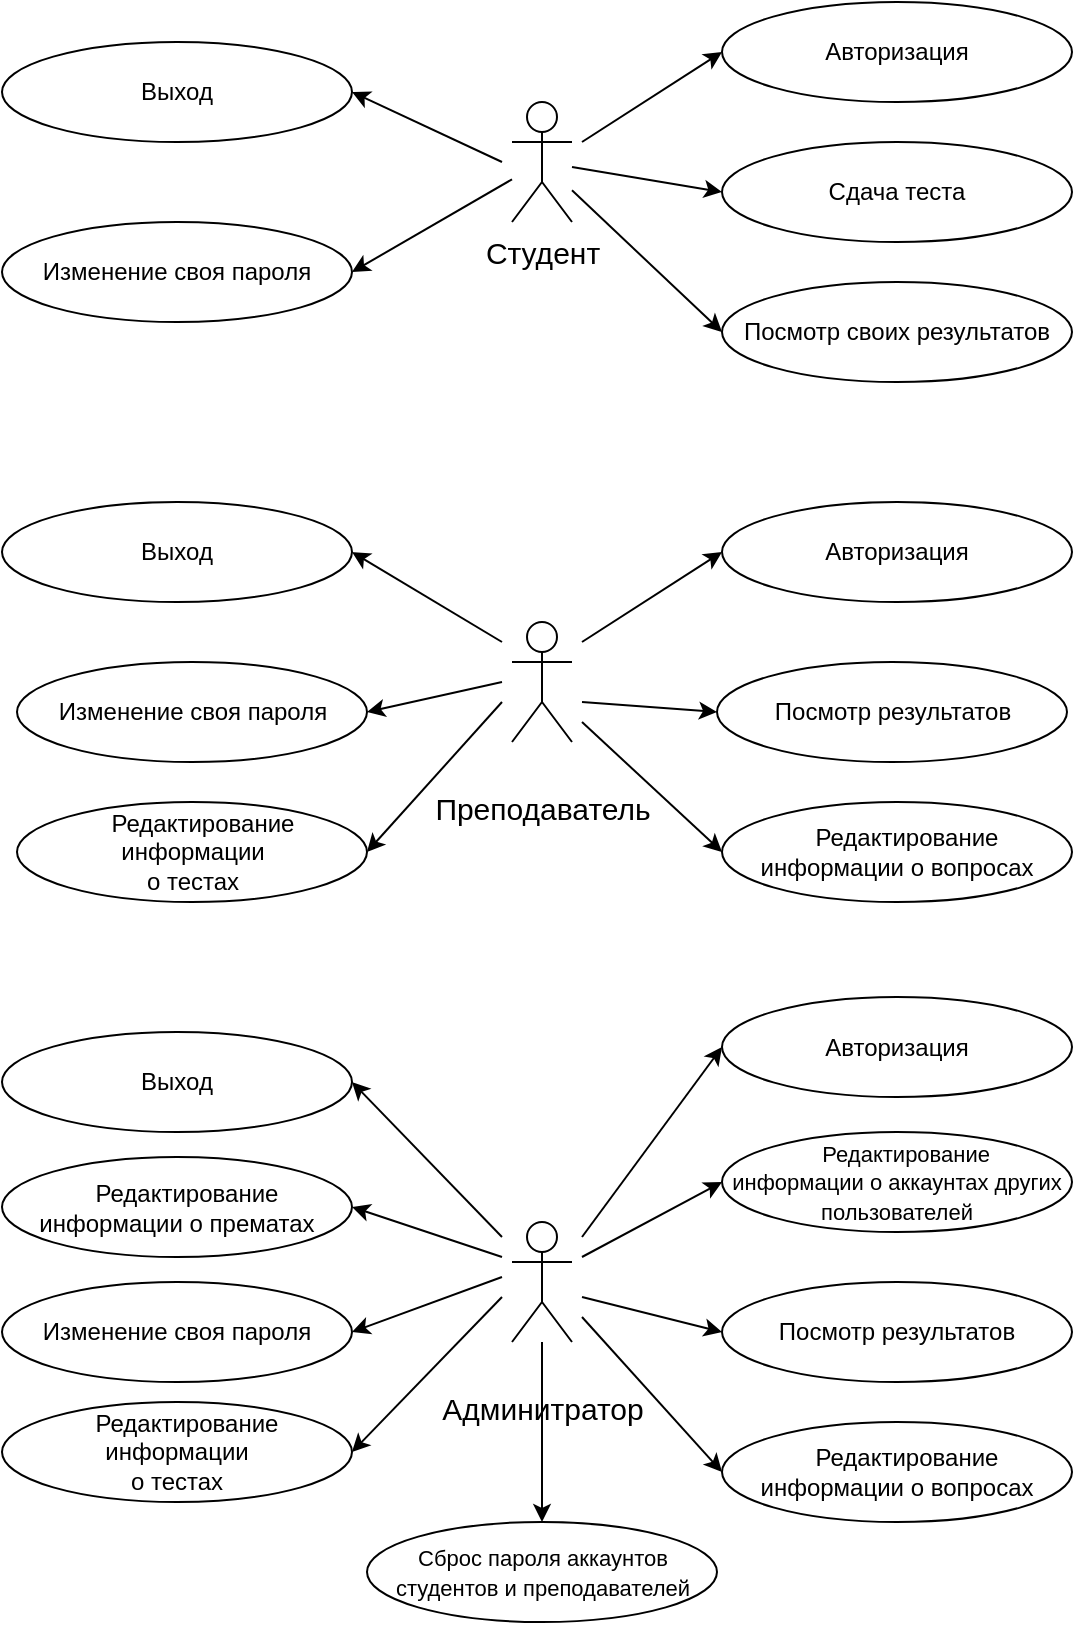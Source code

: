 <mxfile pages="4">
    <diagram id="RQGdd6fqfEodSHJa2-ea" name="UseCase">
        <mxGraphModel dx="813" dy="652" grid="1" gridSize="10" guides="1" tooltips="1" connect="1" arrows="1" fold="1" page="1" pageScale="1" pageWidth="827" pageHeight="1169" math="0" shadow="0">
            <root>
                <mxCell id="0"/>
                <mxCell id="1" parent="0"/>
                <mxCell id="Kr1RlUPtxJR_STthfC_T-4" style="rounded=0;orthogonalLoop=1;jettySize=auto;html=1;entryX=0;entryY=0.5;entryDx=0;entryDy=0;" parent="1" target="3ftCTU-mfDxe3WDk3o-a-13" edge="1">
                    <mxGeometry relative="1" as="geometry">
                        <mxPoint x="290" y="90" as="sourcePoint"/>
                    </mxGeometry>
                </mxCell>
                <mxCell id="Kr1RlUPtxJR_STthfC_T-5" style="rounded=0;orthogonalLoop=1;jettySize=auto;html=1;entryX=0;entryY=0.5;entryDx=0;entryDy=0;" parent="1" source="3ftCTU-mfDxe3WDk3o-a-4" target="3ftCTU-mfDxe3WDk3o-a-16" edge="1">
                    <mxGeometry relative="1" as="geometry">
                        <mxPoint x="230" y="100" as="sourcePoint"/>
                    </mxGeometry>
                </mxCell>
                <mxCell id="Kr1RlUPtxJR_STthfC_T-6" style="rounded=0;orthogonalLoop=1;jettySize=auto;html=1;entryX=0;entryY=0.5;entryDx=0;entryDy=0;" parent="1" source="3ftCTU-mfDxe3WDk3o-a-4" target="Kr1RlUPtxJR_STthfC_T-18" edge="1">
                    <mxGeometry relative="1" as="geometry">
                        <mxPoint x="260" y="120" as="sourcePoint"/>
                        <mxPoint x="294" y="195" as="targetPoint"/>
                    </mxGeometry>
                </mxCell>
                <mxCell id="Kr1RlUPtxJR_STthfC_T-7" style="rounded=0;orthogonalLoop=1;jettySize=auto;html=1;entryX=1;entryY=0.5;entryDx=0;entryDy=0;" parent="1" source="3ftCTU-mfDxe3WDk3o-a-4" target="Kr1RlUPtxJR_STthfC_T-29" edge="1">
                    <mxGeometry relative="1" as="geometry">
                        <mxPoint x="220" y="110" as="sourcePoint"/>
                        <mxPoint x="130.0" y="195" as="targetPoint"/>
                    </mxGeometry>
                </mxCell>
                <mxCell id="Kr1RlUPtxJR_STthfC_T-8" style="rounded=0;orthogonalLoop=1;jettySize=auto;html=1;entryX=1;entryY=0.5;entryDx=0;entryDy=0;" parent="1" target="Kr1RlUPtxJR_STthfC_T-26" edge="1">
                    <mxGeometry relative="1" as="geometry">
                        <mxPoint x="250" y="100" as="sourcePoint"/>
                        <mxPoint x="130.0" y="45" as="targetPoint"/>
                    </mxGeometry>
                </mxCell>
                <mxCell id="Kr1RlUPtxJR_STthfC_T-34" style="rounded=0;orthogonalLoop=1;jettySize=auto;html=1;entryX=1;entryY=0.5;entryDx=0;entryDy=0;" parent="1" target="Kr1RlUPtxJR_STthfC_T-27" edge="1">
                    <mxGeometry relative="1" as="geometry">
                        <mxPoint x="250" y="340" as="sourcePoint"/>
                    </mxGeometry>
                </mxCell>
                <mxCell id="Kr1RlUPtxJR_STthfC_T-36" style="rounded=0;orthogonalLoop=1;jettySize=auto;html=1;entryX=1;entryY=0.5;entryDx=0;entryDy=0;" parent="1" target="Kr1RlUPtxJR_STthfC_T-30" edge="1">
                    <mxGeometry relative="1" as="geometry">
                        <mxPoint x="250" y="360" as="sourcePoint"/>
                    </mxGeometry>
                </mxCell>
                <mxCell id="Kr1RlUPtxJR_STthfC_T-37" style="rounded=0;orthogonalLoop=1;jettySize=auto;html=1;entryX=1;entryY=0.5;entryDx=0;entryDy=0;" parent="1" target="Kr1RlUPtxJR_STthfC_T-31" edge="1">
                    <mxGeometry relative="1" as="geometry">
                        <mxPoint x="250" y="370" as="sourcePoint"/>
                    </mxGeometry>
                </mxCell>
                <mxCell id="Kr1RlUPtxJR_STthfC_T-38" style="rounded=0;orthogonalLoop=1;jettySize=auto;html=1;entryX=0;entryY=0.5;entryDx=0;entryDy=0;" parent="1" target="Kr1RlUPtxJR_STthfC_T-17" edge="1">
                    <mxGeometry relative="1" as="geometry">
                        <mxPoint x="290" y="380" as="sourcePoint"/>
                    </mxGeometry>
                </mxCell>
                <mxCell id="Kr1RlUPtxJR_STthfC_T-39" style="rounded=0;orthogonalLoop=1;jettySize=auto;html=1;entryX=0;entryY=0.5;entryDx=0;entryDy=0;" parent="1" target="Kr1RlUPtxJR_STthfC_T-11" edge="1">
                    <mxGeometry relative="1" as="geometry">
                        <mxPoint x="290" y="370" as="sourcePoint"/>
                    </mxGeometry>
                </mxCell>
                <mxCell id="Kr1RlUPtxJR_STthfC_T-41" style="rounded=0;orthogonalLoop=1;jettySize=auto;html=1;entryX=0;entryY=0.5;entryDx=0;entryDy=0;" parent="1" target="Kr1RlUPtxJR_STthfC_T-10" edge="1">
                    <mxGeometry relative="1" as="geometry">
                        <mxPoint x="290" y="340" as="sourcePoint"/>
                    </mxGeometry>
                </mxCell>
                <mxCell id="3ftCTU-mfDxe3WDk3o-a-8" value="&lt;br&gt;Преподаватель" style="shape=umlActor;verticalLabelPosition=bottom;verticalAlign=top;html=1;outlineConnect=0;fontSize=15;" parent="1" vertex="1">
                    <mxGeometry x="255" y="330" width="30" height="60" as="geometry"/>
                </mxCell>
                <mxCell id="Kr1RlUPtxJR_STthfC_T-59" style="rounded=0;orthogonalLoop=1;jettySize=auto;html=1;entryX=0.5;entryY=0;entryDx=0;entryDy=0;" parent="1" target="Kr1RlUPtxJR_STthfC_T-58" edge="1">
                    <mxGeometry relative="1" as="geometry">
                        <mxPoint x="270" y="690" as="sourcePoint"/>
                    </mxGeometry>
                </mxCell>
                <mxCell id="3ftCTU-mfDxe3WDk3o-a-12" value="&lt;br&gt;Админитратор" style="shape=umlActor;verticalLabelPosition=bottom;verticalAlign=top;html=1;outlineConnect=0;fontSize=15;" parent="1" vertex="1">
                    <mxGeometry x="255" y="630" width="30" height="60" as="geometry"/>
                </mxCell>
                <mxCell id="3ftCTU-mfDxe3WDk3o-a-13" value="Авторизация" style="ellipse;whiteSpace=wrap;html=1;" parent="1" vertex="1">
                    <mxGeometry x="360" y="20" width="175" height="50" as="geometry"/>
                </mxCell>
                <mxCell id="3ftCTU-mfDxe3WDk3o-a-16" value="Сдача теста" style="ellipse;whiteSpace=wrap;html=1;" parent="1" vertex="1">
                    <mxGeometry x="360" y="90" width="175" height="50" as="geometry"/>
                </mxCell>
                <mxCell id="Kr1RlUPtxJR_STthfC_T-10" value="Авторизация" style="ellipse;whiteSpace=wrap;html=1;" parent="1" vertex="1">
                    <mxGeometry x="360" y="270" width="175" height="50" as="geometry"/>
                </mxCell>
                <mxCell id="Kr1RlUPtxJR_STthfC_T-11" value="Посмотр результатов" style="ellipse;whiteSpace=wrap;html=1;" parent="1" vertex="1">
                    <mxGeometry x="357.5" y="350" width="175" height="50" as="geometry"/>
                </mxCell>
                <mxCell id="Kr1RlUPtxJR_STthfC_T-17" value="&amp;nbsp; &amp;nbsp;Редактирование информации о вопросах" style="ellipse;whiteSpace=wrap;html=1;" parent="1" vertex="1">
                    <mxGeometry x="360" y="420" width="175" height="50" as="geometry"/>
                </mxCell>
                <mxCell id="Kr1RlUPtxJR_STthfC_T-18" value="Посмотр своих результатов" style="ellipse;whiteSpace=wrap;html=1;" parent="1" vertex="1">
                    <mxGeometry x="360" y="160" width="175" height="50" as="geometry"/>
                </mxCell>
                <mxCell id="Kr1RlUPtxJR_STthfC_T-26" value="Выход" style="ellipse;whiteSpace=wrap;html=1;" parent="1" vertex="1">
                    <mxGeometry y="40" width="175" height="50" as="geometry"/>
                </mxCell>
                <mxCell id="Kr1RlUPtxJR_STthfC_T-27" value="Выход" style="ellipse;whiteSpace=wrap;html=1;" parent="1" vertex="1">
                    <mxGeometry y="270" width="175" height="50" as="geometry"/>
                </mxCell>
                <mxCell id="Kr1RlUPtxJR_STthfC_T-29" value="Изменение своя пароля" style="ellipse;whiteSpace=wrap;html=1;" parent="1" vertex="1">
                    <mxGeometry y="130" width="175" height="50" as="geometry"/>
                </mxCell>
                <mxCell id="Kr1RlUPtxJR_STthfC_T-30" value="Изменение своя пароля" style="ellipse;whiteSpace=wrap;html=1;" parent="1" vertex="1">
                    <mxGeometry x="7.5" y="350" width="175" height="50" as="geometry"/>
                </mxCell>
                <mxCell id="Kr1RlUPtxJR_STthfC_T-31" value="&amp;nbsp; &amp;nbsp;Редактирование информации &lt;br&gt;о тестах" style="ellipse;whiteSpace=wrap;html=1;" parent="1" vertex="1">
                    <mxGeometry x="7.5" y="420" width="175" height="50" as="geometry"/>
                </mxCell>
                <mxCell id="3ftCTU-mfDxe3WDk3o-a-4" value="Студент" style="shape=umlActor;verticalLabelPosition=bottom;verticalAlign=top;html=1;outlineConnect=0;fontSize=15;" parent="1" vertex="1">
                    <mxGeometry x="255" y="70" width="30" height="60" as="geometry"/>
                </mxCell>
                <mxCell id="Kr1RlUPtxJR_STthfC_T-42" style="rounded=0;orthogonalLoop=1;jettySize=auto;html=1;entryX=1;entryY=0.5;entryDx=0;entryDy=0;" parent="1" target="Kr1RlUPtxJR_STthfC_T-54" edge="1">
                    <mxGeometry relative="1" as="geometry">
                        <mxPoint x="250" y="637.5" as="sourcePoint"/>
                    </mxGeometry>
                </mxCell>
                <mxCell id="Kr1RlUPtxJR_STthfC_T-43" style="rounded=0;orthogonalLoop=1;jettySize=auto;html=1;entryX=1;entryY=0.5;entryDx=0;entryDy=0;" parent="1" target="Kr1RlUPtxJR_STthfC_T-55" edge="1">
                    <mxGeometry relative="1" as="geometry">
                        <mxPoint x="250" y="647.5" as="sourcePoint"/>
                    </mxGeometry>
                </mxCell>
                <mxCell id="Kr1RlUPtxJR_STthfC_T-44" style="rounded=0;orthogonalLoop=1;jettySize=auto;html=1;entryX=1;entryY=0.5;entryDx=0;entryDy=0;" parent="1" target="Kr1RlUPtxJR_STthfC_T-56" edge="1">
                    <mxGeometry relative="1" as="geometry">
                        <mxPoint x="250" y="657.5" as="sourcePoint"/>
                    </mxGeometry>
                </mxCell>
                <mxCell id="Kr1RlUPtxJR_STthfC_T-45" style="rounded=0;orthogonalLoop=1;jettySize=auto;html=1;entryX=1;entryY=0.5;entryDx=0;entryDy=0;" parent="1" target="Kr1RlUPtxJR_STthfC_T-57" edge="1">
                    <mxGeometry relative="1" as="geometry">
                        <mxPoint x="250" y="667.5" as="sourcePoint"/>
                    </mxGeometry>
                </mxCell>
                <mxCell id="Kr1RlUPtxJR_STthfC_T-46" style="rounded=0;orthogonalLoop=1;jettySize=auto;html=1;entryX=0;entryY=0.5;entryDx=0;entryDy=0;" parent="1" target="Kr1RlUPtxJR_STthfC_T-52" edge="1">
                    <mxGeometry relative="1" as="geometry">
                        <mxPoint x="290" y="677.5" as="sourcePoint"/>
                    </mxGeometry>
                </mxCell>
                <mxCell id="Kr1RlUPtxJR_STthfC_T-47" style="rounded=0;orthogonalLoop=1;jettySize=auto;html=1;entryX=0;entryY=0.5;entryDx=0;entryDy=0;" parent="1" target="Kr1RlUPtxJR_STthfC_T-51" edge="1">
                    <mxGeometry relative="1" as="geometry">
                        <mxPoint x="290" y="667.5" as="sourcePoint"/>
                    </mxGeometry>
                </mxCell>
                <mxCell id="Kr1RlUPtxJR_STthfC_T-48" style="rounded=0;orthogonalLoop=1;jettySize=auto;html=1;entryX=0;entryY=0.5;entryDx=0;entryDy=0;" parent="1" target="Kr1RlUPtxJR_STthfC_T-53" edge="1">
                    <mxGeometry relative="1" as="geometry">
                        <mxPoint x="290" y="647.5" as="sourcePoint"/>
                    </mxGeometry>
                </mxCell>
                <mxCell id="Kr1RlUPtxJR_STthfC_T-49" style="rounded=0;orthogonalLoop=1;jettySize=auto;html=1;entryX=0;entryY=0.5;entryDx=0;entryDy=0;" parent="1" target="Kr1RlUPtxJR_STthfC_T-50" edge="1">
                    <mxGeometry relative="1" as="geometry">
                        <mxPoint x="290" y="637.5" as="sourcePoint"/>
                    </mxGeometry>
                </mxCell>
                <mxCell id="Kr1RlUPtxJR_STthfC_T-50" value="Авторизация" style="ellipse;whiteSpace=wrap;html=1;" parent="1" vertex="1">
                    <mxGeometry x="360" y="517.5" width="175" height="50" as="geometry"/>
                </mxCell>
                <mxCell id="Kr1RlUPtxJR_STthfC_T-51" value="Посмотр результатов" style="ellipse;whiteSpace=wrap;html=1;" parent="1" vertex="1">
                    <mxGeometry x="360" y="660" width="175" height="50" as="geometry"/>
                </mxCell>
                <mxCell id="Kr1RlUPtxJR_STthfC_T-52" value="&amp;nbsp; &amp;nbsp;Редактирование информации о вопросах" style="ellipse;whiteSpace=wrap;html=1;" parent="1" vertex="1">
                    <mxGeometry x="360" y="730" width="175" height="50" as="geometry"/>
                </mxCell>
                <mxCell id="Kr1RlUPtxJR_STthfC_T-53" value="&lt;font style=&quot;font-size: 11px;&quot;&gt;&amp;nbsp; &amp;nbsp;Редактирование &lt;br&gt;информации о аккаунтах других пользователей&lt;/font&gt;" style="ellipse;whiteSpace=wrap;html=1;" parent="1" vertex="1">
                    <mxGeometry x="360" y="585" width="175" height="50" as="geometry"/>
                </mxCell>
                <mxCell id="Kr1RlUPtxJR_STthfC_T-54" value="Выход" style="ellipse;whiteSpace=wrap;html=1;" parent="1" vertex="1">
                    <mxGeometry y="535" width="175" height="50" as="geometry"/>
                </mxCell>
                <mxCell id="Kr1RlUPtxJR_STthfC_T-55" value="&amp;nbsp; &amp;nbsp;Редактирование информации о прематах" style="ellipse;whiteSpace=wrap;html=1;" parent="1" vertex="1">
                    <mxGeometry y="597.5" width="175" height="50" as="geometry"/>
                </mxCell>
                <mxCell id="Kr1RlUPtxJR_STthfC_T-56" value="Изменение своя пароля" style="ellipse;whiteSpace=wrap;html=1;" parent="1" vertex="1">
                    <mxGeometry y="660" width="175" height="50" as="geometry"/>
                </mxCell>
                <mxCell id="Kr1RlUPtxJR_STthfC_T-57" value="&amp;nbsp; &amp;nbsp;Редактирование информации &lt;br&gt;о тестах" style="ellipse;whiteSpace=wrap;html=1;" parent="1" vertex="1">
                    <mxGeometry y="720" width="175" height="50" as="geometry"/>
                </mxCell>
                <mxCell id="Kr1RlUPtxJR_STthfC_T-58" value="&lt;font style=&quot;font-size: 11px;&quot;&gt;Сброс пароля аккаунтов студентов и преподавателей&lt;/font&gt;" style="ellipse;whiteSpace=wrap;html=1;" parent="1" vertex="1">
                    <mxGeometry x="182.5" y="780" width="175" height="50" as="geometry"/>
                </mxCell>
            </root>
        </mxGraphModel>
    </diagram>
    <diagram name="ER" id="CW89SDz0Yp15rdSrfndy">
        <mxGraphModel dx="813" dy="1821" grid="1" gridSize="10" guides="1" tooltips="1" connect="1" arrows="1" fold="1" page="1" pageScale="1" pageWidth="827" pageHeight="1169" math="0" shadow="0">
            <root>
                <mxCell id="0"/>
                <mxCell id="1" parent="0"/>
                <mxCell id="pjsk4hDIpkxzrD38mWm5-4" style="edgeStyle=orthogonalEdgeStyle;rounded=0;orthogonalLoop=1;jettySize=auto;html=1;exitX=0.5;exitY=0;exitDx=0;exitDy=0;entryX=0;entryY=0.5;entryDx=0;entryDy=0;endArrow=none;endFill=0;" parent="1" source="Yi3x_WQhOzdSuFtVi5h6-1" target="phxBqzFeAZvSib8nZq2B-6" edge="1">
                    <mxGeometry relative="1" as="geometry">
                        <mxPoint x="940" y="140" as="sourcePoint"/>
                        <Array as="points">
                            <mxPoint x="980" y="150"/>
                            <mxPoint x="980" y="150"/>
                        </Array>
                    </mxGeometry>
                </mxCell>
                <mxCell id="Yi3x_WQhOzdSuFtVi5h6-1" value="Предмет&lt;br&gt;" style="rounded=0;whiteSpace=wrap;html=1;" parent="1" vertex="1">
                    <mxGeometry x="920" y="160" width="120" height="60" as="geometry"/>
                </mxCell>
                <mxCell id="pjsk4hDIpkxzrD38mWm5-5" style="edgeStyle=orthogonalEdgeStyle;rounded=0;orthogonalLoop=1;jettySize=auto;html=1;exitX=0;exitY=0.5;exitDx=0;exitDy=0;entryX=0;entryY=0.5;entryDx=0;entryDy=0;endArrow=none;endFill=0;" parent="1" source="Yi3x_WQhOzdSuFtVi5h6-2" target="phxBqzFeAZvSib8nZq2B-26" edge="1">
                    <mxGeometry relative="1" as="geometry">
                        <Array as="points">
                            <mxPoint x="400" y="380"/>
                        </Array>
                    </mxGeometry>
                </mxCell>
                <mxCell id="pjsk4hDIpkxzrD38mWm5-17" style="edgeStyle=orthogonalEdgeStyle;rounded=0;orthogonalLoop=1;jettySize=auto;html=1;exitX=1;exitY=0.5;exitDx=0;exitDy=0;entryX=0;entryY=0.5;entryDx=0;entryDy=0;entryPerimeter=0;endArrow=none;endFill=0;" parent="1" source="Yi3x_WQhOzdSuFtVi5h6-2" target="pjsk4hDIpkxzrD38mWm5-16" edge="1">
                    <mxGeometry relative="1" as="geometry"/>
                </mxCell>
                <mxCell id="Yi3x_WQhOzdSuFtVi5h6-2" value="Вопрос" style="rounded=0;whiteSpace=wrap;html=1;" parent="1" vertex="1">
                    <mxGeometry x="440" y="350" width="120" height="60" as="geometry"/>
                </mxCell>
                <mxCell id="pjsk4hDIpkxzrD38mWm5-7" style="edgeStyle=orthogonalEdgeStyle;rounded=0;orthogonalLoop=1;jettySize=auto;html=1;exitX=0.5;exitY=0;exitDx=0;exitDy=0;entryX=0;entryY=0.5;entryDx=0;entryDy=0;endArrow=none;endFill=0;" parent="1" source="Yi3x_WQhOzdSuFtVi5h6-3" target="pjsk4hDIpkxzrD38mWm5-25" edge="1">
                    <mxGeometry relative="1" as="geometry">
                        <mxPoint x="760" y="-230" as="targetPoint"/>
                        <Array as="points">
                            <mxPoint x="700" y="-50"/>
                            <mxPoint x="700" y="-50"/>
                        </Array>
                    </mxGeometry>
                </mxCell>
                <mxCell id="pjsk4hDIpkxzrD38mWm5-31" style="edgeStyle=orthogonalEdgeStyle;rounded=0;orthogonalLoop=1;jettySize=auto;html=1;exitX=1;exitY=0.5;exitDx=0;exitDy=0;entryX=0;entryY=0.5;entryDx=0;entryDy=0;endArrow=none;endFill=0;" parent="1" source="Yi3x_WQhOzdSuFtVi5h6-3" target="pjsk4hDIpkxzrD38mWm5-27" edge="1">
                    <mxGeometry relative="1" as="geometry"/>
                </mxCell>
                <mxCell id="Yi3x_WQhOzdSuFtVi5h6-3" value="Тест" style="rounded=0;whiteSpace=wrap;html=1;" parent="1" vertex="1">
                    <mxGeometry x="640" y="160" width="120" height="60" as="geometry"/>
                </mxCell>
                <mxCell id="pjsk4hDIpkxzrD38mWm5-14" style="edgeStyle=orthogonalEdgeStyle;rounded=0;orthogonalLoop=1;jettySize=auto;html=1;exitX=1;exitY=0.5;exitDx=0;exitDy=0;entryX=0;entryY=0.5;entryDx=0;entryDy=0;endArrow=none;endFill=0;" parent="1" source="pjsk4hDIpkxzrD38mWm5-38" target="pjsk4hDIpkxzrD38mWm5-13" edge="1">
                    <mxGeometry relative="1" as="geometry">
                        <mxPoint x="560" y="190" as="sourcePoint"/>
                    </mxGeometry>
                </mxCell>
                <mxCell id="pjsk4hDIpkxzrD38mWm5-1" style="edgeStyle=orthogonalEdgeStyle;rounded=0;orthogonalLoop=1;jettySize=auto;html=1;endArrow=none;endFill=0;entryX=1;entryY=0.5;entryDx=0;entryDy=0;exitX=0.5;exitY=0;exitDx=0;exitDy=0;" parent="1" source="Yi3x_WQhOzdSuFtVi5h6-6" target="phxBqzFeAZvSib8nZq2B-4" edge="1">
                    <mxGeometry relative="1" as="geometry">
                        <mxPoint x="40" y="-230" as="targetPoint"/>
                        <Array as="points">
                            <mxPoint x="140" y="60"/>
                            <mxPoint x="140" y="60"/>
                        </Array>
                    </mxGeometry>
                </mxCell>
                <mxCell id="pjsk4hDIpkxzrD38mWm5-11" style="edgeStyle=orthogonalEdgeStyle;rounded=0;orthogonalLoop=1;jettySize=auto;html=1;exitX=1;exitY=0.5;exitDx=0;exitDy=0;entryX=0;entryY=0.5;entryDx=0;entryDy=0;endArrow=none;endFill=0;" parent="1" source="Yi3x_WQhOzdSuFtVi5h6-6" target="pjsk4hDIpkxzrD38mWm5-9" edge="1">
                    <mxGeometry relative="1" as="geometry"/>
                </mxCell>
                <mxCell id="Yi3x_WQhOzdSuFtVi5h6-6" value="Пользователь" style="rounded=0;whiteSpace=wrap;html=1;" parent="1" vertex="1">
                    <mxGeometry x="80" y="160" width="120" height="60" as="geometry"/>
                </mxCell>
                <mxCell id="phxBqzFeAZvSib8nZq2B-2" value="login" style="ellipse;whiteSpace=wrap;html=1;" parent="1" vertex="1">
                    <mxGeometry x="20" y="-20" width="120" height="60" as="geometry"/>
                </mxCell>
                <mxCell id="phxBqzFeAZvSib8nZq2B-3" value="password" style="ellipse;whiteSpace=wrap;html=1;" parent="1" vertex="1">
                    <mxGeometry x="140" y="-20" width="120" height="60" as="geometry"/>
                </mxCell>
                <mxCell id="phxBqzFeAZvSib8nZq2B-4" value="role" style="ellipse;whiteSpace=wrap;html=1;" parent="1" vertex="1">
                    <mxGeometry x="20" y="-100" width="120" height="60" as="geometry"/>
                </mxCell>
                <mxCell id="phxBqzFeAZvSib8nZq2B-5" value="name" style="ellipse;whiteSpace=wrap;html=1;" parent="1" vertex="1">
                    <mxGeometry x="140" y="60" width="120" height="60" as="geometry"/>
                </mxCell>
                <mxCell id="phxBqzFeAZvSib8nZq2B-6" value="name" style="ellipse;whiteSpace=wrap;html=1;" parent="1" vertex="1">
                    <mxGeometry x="860" y="-20" width="120" height="60" as="geometry"/>
                </mxCell>
                <mxCell id="phxBqzFeAZvSib8nZq2B-7" value="id_subject" style="ellipse;whiteSpace=wrap;html=1;" parent="1" vertex="1">
                    <mxGeometry x="860" y="60" width="120" height="60" as="geometry"/>
                </mxCell>
                <mxCell id="phxBqzFeAZvSib8nZq2B-23" value="id_question" style="ellipse;whiteSpace=wrap;html=1;" parent="1" vertex="1">
                    <mxGeometry x="280" y="440" width="120" height="60" as="geometry"/>
                </mxCell>
                <mxCell id="phxBqzFeAZvSib8nZq2B-24" value="id_subject" style="ellipse;whiteSpace=wrap;html=1;" parent="1" vertex="1">
                    <mxGeometry x="400" y="440" width="120" height="60" as="geometry"/>
                </mxCell>
                <mxCell id="phxBqzFeAZvSib8nZq2B-25" value="question" style="ellipse;whiteSpace=wrap;html=1;" parent="1" vertex="1">
                    <mxGeometry x="280" y="520" width="120" height="60" as="geometry"/>
                </mxCell>
                <mxCell id="phxBqzFeAZvSib8nZq2B-26" value="answer" style="ellipse;whiteSpace=wrap;html=1;" parent="1" vertex="1">
                    <mxGeometry x="400" y="680" width="120" height="60" as="geometry"/>
                </mxCell>
                <mxCell id="phxBqzFeAZvSib8nZq2B-27" value="answer4" style="ellipse;whiteSpace=wrap;html=1;" parent="1" vertex="1">
                    <mxGeometry x="280" y="680" width="120" height="60" as="geometry"/>
                </mxCell>
                <mxCell id="phxBqzFeAZvSib8nZq2B-28" value="answer3" style="ellipse;whiteSpace=wrap;html=1;" parent="1" vertex="1">
                    <mxGeometry x="400" y="600" width="120" height="60" as="geometry"/>
                </mxCell>
                <mxCell id="phxBqzFeAZvSib8nZq2B-29" value="answer2" style="ellipse;whiteSpace=wrap;html=1;" parent="1" vertex="1">
                    <mxGeometry x="280" y="600" width="120" height="60" as="geometry"/>
                </mxCell>
                <mxCell id="phxBqzFeAZvSib8nZq2B-30" value="answer1" style="ellipse;whiteSpace=wrap;html=1;" parent="1" vertex="1">
                    <mxGeometry x="400" y="520" width="120" height="60" as="geometry"/>
                </mxCell>
                <mxCell id="pjsk4hDIpkxzrD38mWm5-12" style="edgeStyle=orthogonalEdgeStyle;rounded=0;orthogonalLoop=1;jettySize=auto;html=1;exitX=1;exitY=0.5;exitDx=0;exitDy=0;entryX=0;entryY=0.5;entryDx=0;entryDy=0;endArrow=none;endFill=0;" parent="1" source="pjsk4hDIpkxzrD38mWm5-9" edge="1">
                    <mxGeometry relative="1" as="geometry">
                        <mxPoint x="440" y="190" as="targetPoint"/>
                    </mxGeometry>
                </mxCell>
                <mxCell id="pjsk4hDIpkxzrD38mWm5-9" value="Имеет" style="rhombus;whiteSpace=wrap;html=1;" parent="1" vertex="1">
                    <mxGeometry x="240" y="150" width="80" height="80" as="geometry"/>
                </mxCell>
                <mxCell id="pjsk4hDIpkxzrD38mWm5-15" style="edgeStyle=orthogonalEdgeStyle;rounded=0;orthogonalLoop=1;jettySize=auto;html=1;exitX=1;exitY=0.5;exitDx=0;exitDy=0;entryX=0;entryY=0.5;entryDx=0;entryDy=0;endArrow=none;endFill=0;" parent="1" source="pjsk4hDIpkxzrD38mWm5-13" target="Yi3x_WQhOzdSuFtVi5h6-3" edge="1">
                    <mxGeometry relative="1" as="geometry"/>
                </mxCell>
                <mxCell id="pjsk4hDIpkxzrD38mWm5-13" value="Из" style="rhombus;whiteSpace=wrap;html=1;" parent="1" vertex="1">
                    <mxGeometry x="520" y="150" width="80" height="80" as="geometry"/>
                </mxCell>
                <mxCell id="pjsk4hDIpkxzrD38mWm5-18" style="edgeStyle=orthogonalEdgeStyle;rounded=0;orthogonalLoop=1;jettySize=auto;html=1;exitX=0.5;exitY=0;exitDx=0;exitDy=0;entryX=0.5;entryY=1;entryDx=0;entryDy=0;endArrow=none;endFill=0;" parent="1" source="pjsk4hDIpkxzrD38mWm5-16" target="Yi3x_WQhOzdSuFtVi5h6-3" edge="1">
                    <mxGeometry relative="1" as="geometry"/>
                </mxCell>
                <mxCell id="pjsk4hDIpkxzrD38mWm5-16" value="Приладлежит" style="rhombus;whiteSpace=wrap;html=1;" parent="1" vertex="1">
                    <mxGeometry x="650" y="330" width="100" height="100" as="geometry"/>
                </mxCell>
                <mxCell id="pjsk4hDIpkxzrD38mWm5-20" value="id_exam" style="ellipse;whiteSpace=wrap;html=1;direction=west;flipV=1;flipH=0;" parent="1" vertex="1">
                    <mxGeometry x="580" y="60" width="120" height="60" as="geometry"/>
                </mxCell>
                <mxCell id="pjsk4hDIpkxzrD38mWm5-21" value="id_subject" style="ellipse;whiteSpace=wrap;html=1;direction=west;flipV=1;flipH=0;" parent="1" vertex="1">
                    <mxGeometry x="700" y="60" width="120" height="60" as="geometry"/>
                </mxCell>
                <mxCell id="pjsk4hDIpkxzrD38mWm5-22" value="name_exam" style="ellipse;whiteSpace=wrap;html=1;direction=west;flipV=1;flipH=0;" parent="1" vertex="1">
                    <mxGeometry x="580" y="-20" width="120" height="60" as="geometry"/>
                </mxCell>
                <mxCell id="pjsk4hDIpkxzrD38mWm5-25" value="duration" style="ellipse;whiteSpace=wrap;html=1;direction=west;flipV=1;flipH=0;" parent="1" vertex="1">
                    <mxGeometry x="580" y="-100" width="120" height="60" as="geometry"/>
                </mxCell>
                <mxCell id="pjsk4hDIpkxzrD38mWm5-26" value="code_exam" style="ellipse;whiteSpace=wrap;html=1;direction=west;flipV=1;flipH=0;" parent="1" vertex="1">
                    <mxGeometry x="700" y="-20" width="120" height="60" as="geometry"/>
                </mxCell>
                <mxCell id="pjsk4hDIpkxzrD38mWm5-30" style="edgeStyle=orthogonalEdgeStyle;rounded=0;orthogonalLoop=1;jettySize=auto;html=1;exitX=1;exitY=0.5;exitDx=0;exitDy=0;entryX=0;entryY=0.5;entryDx=0;entryDy=0;endArrow=none;endFill=0;" parent="1" source="pjsk4hDIpkxzrD38mWm5-27" target="Yi3x_WQhOzdSuFtVi5h6-1" edge="1">
                    <mxGeometry relative="1" as="geometry"/>
                </mxCell>
                <mxCell id="pjsk4hDIpkxzrD38mWm5-27" value="Из" style="rhombus;whiteSpace=wrap;html=1;" parent="1" vertex="1">
                    <mxGeometry x="800" y="150" width="80" height="80" as="geometry"/>
                </mxCell>
                <mxCell id="pjsk4hDIpkxzrD38mWm5-38" value="Результат" style="rounded=0;whiteSpace=wrap;html=1;" parent="1" vertex="1">
                    <mxGeometry x="360" y="160" width="120" height="60" as="geometry"/>
                </mxCell>
                <mxCell id="pjsk4hDIpkxzrD38mWm5-39" style="edgeStyle=orthogonalEdgeStyle;rounded=0;orthogonalLoop=1;jettySize=auto;html=1;exitX=0.5;exitY=0;exitDx=0;exitDy=0;entryX=0;entryY=0.5;entryDx=0;entryDy=0;endArrow=none;endFill=0;" parent="1" source="pjsk4hDIpkxzrD38mWm5-38" edge="1">
                    <mxGeometry relative="1" as="geometry">
                        <mxPoint x="420" y="-150" as="targetPoint"/>
                        <Array as="points">
                            <mxPoint x="420" y="-60"/>
                            <mxPoint x="420" y="-60"/>
                        </Array>
                    </mxGeometry>
                </mxCell>
                <mxCell id="pjsk4hDIpkxzrD38mWm5-40" value="id_result" style="ellipse;whiteSpace=wrap;html=1;" parent="1" vertex="1">
                    <mxGeometry x="300" y="60" width="120" height="60" as="geometry"/>
                </mxCell>
                <mxCell id="pjsk4hDIpkxzrD38mWm5-41" value="id_exam" style="ellipse;whiteSpace=wrap;html=1;" parent="1" vertex="1">
                    <mxGeometry x="420" y="-20" width="120" height="60" as="geometry"/>
                </mxCell>
                <mxCell id="pjsk4hDIpkxzrD38mWm5-42" value="endTime" style="ellipse;whiteSpace=wrap;html=1;" parent="1" vertex="1">
                    <mxGeometry x="420" y="-100" width="120" height="60" as="geometry"/>
                </mxCell>
                <mxCell id="pjsk4hDIpkxzrD38mWm5-43" value="startTime" style="ellipse;whiteSpace=wrap;html=1;" parent="1" vertex="1">
                    <mxGeometry x="300" y="-100" width="120" height="60" as="geometry"/>
                </mxCell>
                <mxCell id="pjsk4hDIpkxzrD38mWm5-44" value="id_user" style="ellipse;whiteSpace=wrap;html=1;" parent="1" vertex="1">
                    <mxGeometry x="300" y="-20" width="120" height="60" as="geometry"/>
                </mxCell>
                <mxCell id="pjsk4hDIpkxzrD38mWm5-45" value="score" style="ellipse;whiteSpace=wrap;html=1;" parent="1" vertex="1">
                    <mxGeometry x="300" y="-180" width="120" height="60" as="geometry"/>
                </mxCell>
                <mxCell id="pjsk4hDIpkxzrD38mWm5-46" value="totalScore" style="ellipse;whiteSpace=wrap;html=1;" parent="1" vertex="1">
                    <mxGeometry x="420" y="-180" width="120" height="60" as="geometry"/>
                </mxCell>
                <mxCell id="pjsk4hDIpkxzrD38mWm5-57" value="id_user" style="ellipse;whiteSpace=wrap;html=1;" parent="1" vertex="1">
                    <mxGeometry x="20" y="60" width="120" height="60" as="geometry"/>
                </mxCell>
            </root>
        </mxGraphModel>
    </diagram>
    <diagram id="GHJXB67E1Q2b-pnTfeim" name="database">
        <mxGraphModel dx="1372" dy="804" grid="1" gridSize="10" guides="1" tooltips="1" connect="1" arrows="1" fold="1" page="1" pageScale="1" pageWidth="827" pageHeight="1169" math="0" shadow="0">
            <root>
                <mxCell id="0"/>
                <mxCell id="1" parent="0"/>
                <mxCell id="8Q1FjQBe_nR1ZShGfoch-3" value="Users&lt;br&gt;" style="shape=table;startSize=30;container=1;collapsible=1;childLayout=tableLayout;fixedRows=1;rowLines=0;fontStyle=1;align=center;resizeLast=1;html=1;" vertex="1" parent="1">
                    <mxGeometry y="80" width="160" height="180" as="geometry"/>
                </mxCell>
                <mxCell id="8Q1FjQBe_nR1ZShGfoch-4" value="" style="shape=tableRow;horizontal=0;startSize=0;swimlaneHead=0;swimlaneBody=0;fillColor=none;collapsible=0;dropTarget=0;points=[[0,0.5],[1,0.5]];portConstraint=eastwest;top=0;left=0;right=0;bottom=1;" vertex="1" parent="8Q1FjQBe_nR1ZShGfoch-3">
                    <mxGeometry y="30" width="160" height="30" as="geometry"/>
                </mxCell>
                <mxCell id="8Q1FjQBe_nR1ZShGfoch-5" value="PK" style="shape=partialRectangle;connectable=0;fillColor=none;top=0;left=0;bottom=0;right=0;fontStyle=1;overflow=hidden;whiteSpace=wrap;html=1;" vertex="1" parent="8Q1FjQBe_nR1ZShGfoch-4">
                    <mxGeometry width="30" height="30" as="geometry">
                        <mxRectangle width="30" height="30" as="alternateBounds"/>
                    </mxGeometry>
                </mxCell>
                <mxCell id="8Q1FjQBe_nR1ZShGfoch-6" value="id" style="shape=partialRectangle;connectable=0;fillColor=none;top=0;left=0;bottom=0;right=0;align=left;spacingLeft=6;fontStyle=5;overflow=hidden;whiteSpace=wrap;html=1;" vertex="1" parent="8Q1FjQBe_nR1ZShGfoch-4">
                    <mxGeometry x="30" width="130" height="30" as="geometry">
                        <mxRectangle width="130" height="30" as="alternateBounds"/>
                    </mxGeometry>
                </mxCell>
                <mxCell id="8Q1FjQBe_nR1ZShGfoch-7" value="" style="shape=tableRow;horizontal=0;startSize=0;swimlaneHead=0;swimlaneBody=0;fillColor=none;collapsible=0;dropTarget=0;points=[[0,0.5],[1,0.5]];portConstraint=eastwest;top=0;left=0;right=0;bottom=0;" vertex="1" parent="8Q1FjQBe_nR1ZShGfoch-3">
                    <mxGeometry y="60" width="160" height="30" as="geometry"/>
                </mxCell>
                <mxCell id="8Q1FjQBe_nR1ZShGfoch-8" value="" style="shape=partialRectangle;connectable=0;fillColor=none;top=0;left=0;bottom=0;right=0;editable=1;overflow=hidden;whiteSpace=wrap;html=1;" vertex="1" parent="8Q1FjQBe_nR1ZShGfoch-7">
                    <mxGeometry width="30" height="30" as="geometry">
                        <mxRectangle width="30" height="30" as="alternateBounds"/>
                    </mxGeometry>
                </mxCell>
                <mxCell id="8Q1FjQBe_nR1ZShGfoch-9" value="username" style="shape=partialRectangle;connectable=0;fillColor=none;top=0;left=0;bottom=0;right=0;align=left;spacingLeft=6;overflow=hidden;whiteSpace=wrap;html=1;" vertex="1" parent="8Q1FjQBe_nR1ZShGfoch-7">
                    <mxGeometry x="30" width="130" height="30" as="geometry">
                        <mxRectangle width="130" height="30" as="alternateBounds"/>
                    </mxGeometry>
                </mxCell>
                <mxCell id="8Q1FjQBe_nR1ZShGfoch-10" value="" style="shape=tableRow;horizontal=0;startSize=0;swimlaneHead=0;swimlaneBody=0;fillColor=none;collapsible=0;dropTarget=0;points=[[0,0.5],[1,0.5]];portConstraint=eastwest;top=0;left=0;right=0;bottom=0;" vertex="1" parent="8Q1FjQBe_nR1ZShGfoch-3">
                    <mxGeometry y="90" width="160" height="30" as="geometry"/>
                </mxCell>
                <mxCell id="8Q1FjQBe_nR1ZShGfoch-11" value="" style="shape=partialRectangle;connectable=0;fillColor=none;top=0;left=0;bottom=0;right=0;editable=1;overflow=hidden;whiteSpace=wrap;html=1;" vertex="1" parent="8Q1FjQBe_nR1ZShGfoch-10">
                    <mxGeometry width="30" height="30" as="geometry">
                        <mxRectangle width="30" height="30" as="alternateBounds"/>
                    </mxGeometry>
                </mxCell>
                <mxCell id="8Q1FjQBe_nR1ZShGfoch-12" value="pass_word" style="shape=partialRectangle;connectable=0;fillColor=none;top=0;left=0;bottom=0;right=0;align=left;spacingLeft=6;overflow=hidden;whiteSpace=wrap;html=1;" vertex="1" parent="8Q1FjQBe_nR1ZShGfoch-10">
                    <mxGeometry x="30" width="130" height="30" as="geometry">
                        <mxRectangle width="130" height="30" as="alternateBounds"/>
                    </mxGeometry>
                </mxCell>
                <mxCell id="8Q1FjQBe_nR1ZShGfoch-13" value="" style="shape=tableRow;horizontal=0;startSize=0;swimlaneHead=0;swimlaneBody=0;fillColor=none;collapsible=0;dropTarget=0;points=[[0,0.5],[1,0.5]];portConstraint=eastwest;top=0;left=0;right=0;bottom=0;" vertex="1" parent="8Q1FjQBe_nR1ZShGfoch-3">
                    <mxGeometry y="120" width="160" height="30" as="geometry"/>
                </mxCell>
                <mxCell id="8Q1FjQBe_nR1ZShGfoch-14" value="" style="shape=partialRectangle;connectable=0;fillColor=none;top=0;left=0;bottom=0;right=0;editable=1;overflow=hidden;whiteSpace=wrap;html=1;" vertex="1" parent="8Q1FjQBe_nR1ZShGfoch-13">
                    <mxGeometry width="30" height="30" as="geometry">
                        <mxRectangle width="30" height="30" as="alternateBounds"/>
                    </mxGeometry>
                </mxCell>
                <mxCell id="8Q1FjQBe_nR1ZShGfoch-15" value="name" style="shape=partialRectangle;connectable=0;fillColor=none;top=0;left=0;bottom=0;right=0;align=left;spacingLeft=6;overflow=hidden;whiteSpace=wrap;html=1;" vertex="1" parent="8Q1FjQBe_nR1ZShGfoch-13">
                    <mxGeometry x="30" width="130" height="30" as="geometry">
                        <mxRectangle width="130" height="30" as="alternateBounds"/>
                    </mxGeometry>
                </mxCell>
                <mxCell id="8Q1FjQBe_nR1ZShGfoch-16" style="shape=tableRow;horizontal=0;startSize=0;swimlaneHead=0;swimlaneBody=0;fillColor=none;collapsible=0;dropTarget=0;points=[[0,0.5],[1,0.5]];portConstraint=eastwest;top=0;left=0;right=0;bottom=0;" vertex="1" parent="8Q1FjQBe_nR1ZShGfoch-3">
                    <mxGeometry y="150" width="160" height="30" as="geometry"/>
                </mxCell>
                <mxCell id="8Q1FjQBe_nR1ZShGfoch-17" style="shape=partialRectangle;connectable=0;fillColor=none;top=0;left=0;bottom=0;right=0;editable=1;overflow=hidden;whiteSpace=wrap;html=1;" vertex="1" parent="8Q1FjQBe_nR1ZShGfoch-16">
                    <mxGeometry width="30" height="30" as="geometry">
                        <mxRectangle width="30" height="30" as="alternateBounds"/>
                    </mxGeometry>
                </mxCell>
                <mxCell id="8Q1FjQBe_nR1ZShGfoch-18" value="role" style="shape=partialRectangle;connectable=0;fillColor=none;top=0;left=0;bottom=0;right=0;align=left;spacingLeft=6;overflow=hidden;whiteSpace=wrap;html=1;" vertex="1" parent="8Q1FjQBe_nR1ZShGfoch-16">
                    <mxGeometry x="30" width="130" height="30" as="geometry">
                        <mxRectangle width="130" height="30" as="alternateBounds"/>
                    </mxGeometry>
                </mxCell>
                <mxCell id="8Q1FjQBe_nR1ZShGfoch-19" value="Exam_Question" style="shape=table;startSize=30;container=1;collapsible=1;childLayout=tableLayout;fixedRows=1;rowLines=0;fontStyle=1;align=center;resizeLast=1;html=1;" vertex="1" parent="1">
                    <mxGeometry x="480" y="290" width="180" height="120" as="geometry"/>
                </mxCell>
                <mxCell id="8Q1FjQBe_nR1ZShGfoch-20" value="" style="shape=tableRow;horizontal=0;startSize=0;swimlaneHead=0;swimlaneBody=0;fillColor=none;collapsible=0;dropTarget=0;points=[[0,0.5],[1,0.5]];portConstraint=eastwest;top=0;left=0;right=0;bottom=1;" vertex="1" parent="8Q1FjQBe_nR1ZShGfoch-19">
                    <mxGeometry y="30" width="180" height="30" as="geometry"/>
                </mxCell>
                <mxCell id="8Q1FjQBe_nR1ZShGfoch-21" value="PK" style="shape=partialRectangle;connectable=0;fillColor=none;top=0;left=0;bottom=0;right=0;fontStyle=1;overflow=hidden;whiteSpace=wrap;html=1;" vertex="1" parent="8Q1FjQBe_nR1ZShGfoch-20">
                    <mxGeometry width="30" height="30" as="geometry">
                        <mxRectangle width="30" height="30" as="alternateBounds"/>
                    </mxGeometry>
                </mxCell>
                <mxCell id="8Q1FjQBe_nR1ZShGfoch-22" value="id_examQuestion" style="shape=partialRectangle;connectable=0;fillColor=none;top=0;left=0;bottom=0;right=0;align=left;spacingLeft=6;fontStyle=5;overflow=hidden;whiteSpace=wrap;html=1;" vertex="1" parent="8Q1FjQBe_nR1ZShGfoch-20">
                    <mxGeometry x="30" width="150" height="30" as="geometry">
                        <mxRectangle width="150" height="30" as="alternateBounds"/>
                    </mxGeometry>
                </mxCell>
                <mxCell id="8Q1FjQBe_nR1ZShGfoch-23" value="" style="shape=tableRow;horizontal=0;startSize=0;swimlaneHead=0;swimlaneBody=0;fillColor=none;collapsible=0;dropTarget=0;points=[[0,0.5],[1,0.5]];portConstraint=eastwest;top=0;left=0;right=0;bottom=0;" vertex="1" parent="8Q1FjQBe_nR1ZShGfoch-19">
                    <mxGeometry y="60" width="180" height="30" as="geometry"/>
                </mxCell>
                <mxCell id="8Q1FjQBe_nR1ZShGfoch-24" value="FK" style="shape=partialRectangle;connectable=0;fillColor=none;top=0;left=0;bottom=0;right=0;editable=1;overflow=hidden;whiteSpace=wrap;html=1;" vertex="1" parent="8Q1FjQBe_nR1ZShGfoch-23">
                    <mxGeometry width="30" height="30" as="geometry">
                        <mxRectangle width="30" height="30" as="alternateBounds"/>
                    </mxGeometry>
                </mxCell>
                <mxCell id="8Q1FjQBe_nR1ZShGfoch-25" value="id_exam" style="shape=partialRectangle;connectable=0;fillColor=none;top=0;left=0;bottom=0;right=0;align=left;spacingLeft=6;overflow=hidden;whiteSpace=wrap;html=1;" vertex="1" parent="8Q1FjQBe_nR1ZShGfoch-23">
                    <mxGeometry x="30" width="150" height="30" as="geometry">
                        <mxRectangle width="150" height="30" as="alternateBounds"/>
                    </mxGeometry>
                </mxCell>
                <mxCell id="8Q1FjQBe_nR1ZShGfoch-26" value="" style="shape=tableRow;horizontal=0;startSize=0;swimlaneHead=0;swimlaneBody=0;fillColor=none;collapsible=0;dropTarget=0;points=[[0,0.5],[1,0.5]];portConstraint=eastwest;top=0;left=0;right=0;bottom=0;" vertex="1" parent="8Q1FjQBe_nR1ZShGfoch-19">
                    <mxGeometry y="90" width="180" height="30" as="geometry"/>
                </mxCell>
                <mxCell id="8Q1FjQBe_nR1ZShGfoch-27" value="FK" style="shape=partialRectangle;connectable=0;fillColor=none;top=0;left=0;bottom=0;right=0;editable=1;overflow=hidden;whiteSpace=wrap;html=1;" vertex="1" parent="8Q1FjQBe_nR1ZShGfoch-26">
                    <mxGeometry width="30" height="30" as="geometry">
                        <mxRectangle width="30" height="30" as="alternateBounds"/>
                    </mxGeometry>
                </mxCell>
                <mxCell id="8Q1FjQBe_nR1ZShGfoch-28" value="id_question" style="shape=partialRectangle;connectable=0;fillColor=none;top=0;left=0;bottom=0;right=0;align=left;spacingLeft=6;overflow=hidden;whiteSpace=wrap;html=1;" vertex="1" parent="8Q1FjQBe_nR1ZShGfoch-26">
                    <mxGeometry x="30" width="150" height="30" as="geometry">
                        <mxRectangle width="150" height="30" as="alternateBounds"/>
                    </mxGeometry>
                </mxCell>
                <mxCell id="8Q1FjQBe_nR1ZShGfoch-35" value="Exams" style="shape=table;startSize=30;container=1;collapsible=1;childLayout=tableLayout;fixedRows=1;rowLines=0;fontStyle=1;align=center;resizeLast=1;html=1;" vertex="1" parent="1">
                    <mxGeometry x="480" y="80" width="160" height="180" as="geometry"/>
                </mxCell>
                <mxCell id="8Q1FjQBe_nR1ZShGfoch-36" value="" style="shape=tableRow;horizontal=0;startSize=0;swimlaneHead=0;swimlaneBody=0;fillColor=none;collapsible=0;dropTarget=0;points=[[0,0.5],[1,0.5]];portConstraint=eastwest;top=0;left=0;right=0;bottom=1;" vertex="1" parent="8Q1FjQBe_nR1ZShGfoch-35">
                    <mxGeometry y="30" width="160" height="30" as="geometry"/>
                </mxCell>
                <mxCell id="8Q1FjQBe_nR1ZShGfoch-37" value="PK" style="shape=partialRectangle;connectable=0;fillColor=none;top=0;left=0;bottom=0;right=0;fontStyle=1;overflow=hidden;whiteSpace=wrap;html=1;" vertex="1" parent="8Q1FjQBe_nR1ZShGfoch-36">
                    <mxGeometry width="30" height="30" as="geometry">
                        <mxRectangle width="30" height="30" as="alternateBounds"/>
                    </mxGeometry>
                </mxCell>
                <mxCell id="8Q1FjQBe_nR1ZShGfoch-38" value="id_exam" style="shape=partialRectangle;connectable=0;fillColor=none;top=0;left=0;bottom=0;right=0;align=left;spacingLeft=6;fontStyle=5;overflow=hidden;whiteSpace=wrap;html=1;" vertex="1" parent="8Q1FjQBe_nR1ZShGfoch-36">
                    <mxGeometry x="30" width="130" height="30" as="geometry">
                        <mxRectangle width="130" height="30" as="alternateBounds"/>
                    </mxGeometry>
                </mxCell>
                <mxCell id="8Q1FjQBe_nR1ZShGfoch-39" value="" style="shape=tableRow;horizontal=0;startSize=0;swimlaneHead=0;swimlaneBody=0;fillColor=none;collapsible=0;dropTarget=0;points=[[0,0.5],[1,0.5]];portConstraint=eastwest;top=0;left=0;right=0;bottom=0;" vertex="1" parent="8Q1FjQBe_nR1ZShGfoch-35">
                    <mxGeometry y="60" width="160" height="30" as="geometry"/>
                </mxCell>
                <mxCell id="8Q1FjQBe_nR1ZShGfoch-40" value="FK" style="shape=partialRectangle;connectable=0;fillColor=none;top=0;left=0;bottom=0;right=0;editable=1;overflow=hidden;whiteSpace=wrap;html=1;" vertex="1" parent="8Q1FjQBe_nR1ZShGfoch-39">
                    <mxGeometry width="30" height="30" as="geometry">
                        <mxRectangle width="30" height="30" as="alternateBounds"/>
                    </mxGeometry>
                </mxCell>
                <mxCell id="8Q1FjQBe_nR1ZShGfoch-41" value="id_subject" style="shape=partialRectangle;connectable=0;fillColor=none;top=0;left=0;bottom=0;right=0;align=left;spacingLeft=6;overflow=hidden;whiteSpace=wrap;html=1;" vertex="1" parent="8Q1FjQBe_nR1ZShGfoch-39">
                    <mxGeometry x="30" width="130" height="30" as="geometry">
                        <mxRectangle width="130" height="30" as="alternateBounds"/>
                    </mxGeometry>
                </mxCell>
                <mxCell id="8Q1FjQBe_nR1ZShGfoch-42" value="" style="shape=tableRow;horizontal=0;startSize=0;swimlaneHead=0;swimlaneBody=0;fillColor=none;collapsible=0;dropTarget=0;points=[[0,0.5],[1,0.5]];portConstraint=eastwest;top=0;left=0;right=0;bottom=0;" vertex="1" parent="8Q1FjQBe_nR1ZShGfoch-35">
                    <mxGeometry y="90" width="160" height="30" as="geometry"/>
                </mxCell>
                <mxCell id="8Q1FjQBe_nR1ZShGfoch-43" value="" style="shape=partialRectangle;connectable=0;fillColor=none;top=0;left=0;bottom=0;right=0;editable=1;overflow=hidden;whiteSpace=wrap;html=1;" vertex="1" parent="8Q1FjQBe_nR1ZShGfoch-42">
                    <mxGeometry width="30" height="30" as="geometry">
                        <mxRectangle width="30" height="30" as="alternateBounds"/>
                    </mxGeometry>
                </mxCell>
                <mxCell id="8Q1FjQBe_nR1ZShGfoch-44" value="name_exam" style="shape=partialRectangle;connectable=0;fillColor=none;top=0;left=0;bottom=0;right=0;align=left;spacingLeft=6;overflow=hidden;whiteSpace=wrap;html=1;" vertex="1" parent="8Q1FjQBe_nR1ZShGfoch-42">
                    <mxGeometry x="30" width="130" height="30" as="geometry">
                        <mxRectangle width="130" height="30" as="alternateBounds"/>
                    </mxGeometry>
                </mxCell>
                <mxCell id="8Q1FjQBe_nR1ZShGfoch-111" style="shape=tableRow;horizontal=0;startSize=0;swimlaneHead=0;swimlaneBody=0;fillColor=none;collapsible=0;dropTarget=0;points=[[0,0.5],[1,0.5]];portConstraint=eastwest;top=0;left=0;right=0;bottom=0;" vertex="1" parent="8Q1FjQBe_nR1ZShGfoch-35">
                    <mxGeometry y="120" width="160" height="30" as="geometry"/>
                </mxCell>
                <mxCell id="8Q1FjQBe_nR1ZShGfoch-112" style="shape=partialRectangle;connectable=0;fillColor=none;top=0;left=0;bottom=0;right=0;editable=1;overflow=hidden;whiteSpace=wrap;html=1;" vertex="1" parent="8Q1FjQBe_nR1ZShGfoch-111">
                    <mxGeometry width="30" height="30" as="geometry">
                        <mxRectangle width="30" height="30" as="alternateBounds"/>
                    </mxGeometry>
                </mxCell>
                <mxCell id="8Q1FjQBe_nR1ZShGfoch-113" value="code_exam" style="shape=partialRectangle;connectable=0;fillColor=none;top=0;left=0;bottom=0;right=0;align=left;spacingLeft=6;overflow=hidden;whiteSpace=wrap;html=1;" vertex="1" parent="8Q1FjQBe_nR1ZShGfoch-111">
                    <mxGeometry x="30" width="130" height="30" as="geometry">
                        <mxRectangle width="130" height="30" as="alternateBounds"/>
                    </mxGeometry>
                </mxCell>
                <mxCell id="8Q1FjQBe_nR1ZShGfoch-114" style="shape=tableRow;horizontal=0;startSize=0;swimlaneHead=0;swimlaneBody=0;fillColor=none;collapsible=0;dropTarget=0;points=[[0,0.5],[1,0.5]];portConstraint=eastwest;top=0;left=0;right=0;bottom=0;" vertex="1" parent="8Q1FjQBe_nR1ZShGfoch-35">
                    <mxGeometry y="150" width="160" height="30" as="geometry"/>
                </mxCell>
                <mxCell id="8Q1FjQBe_nR1ZShGfoch-115" style="shape=partialRectangle;connectable=0;fillColor=none;top=0;left=0;bottom=0;right=0;editable=1;overflow=hidden;whiteSpace=wrap;html=1;" vertex="1" parent="8Q1FjQBe_nR1ZShGfoch-114">
                    <mxGeometry width="30" height="30" as="geometry">
                        <mxRectangle width="30" height="30" as="alternateBounds"/>
                    </mxGeometry>
                </mxCell>
                <mxCell id="8Q1FjQBe_nR1ZShGfoch-116" value="duration" style="shape=partialRectangle;connectable=0;fillColor=none;top=0;left=0;bottom=0;right=0;align=left;spacingLeft=6;overflow=hidden;whiteSpace=wrap;html=1;" vertex="1" parent="8Q1FjQBe_nR1ZShGfoch-114">
                    <mxGeometry x="30" width="130" height="30" as="geometry">
                        <mxRectangle width="130" height="30" as="alternateBounds"/>
                    </mxGeometry>
                </mxCell>
                <mxCell id="8Q1FjQBe_nR1ZShGfoch-51" value="Results" style="shape=table;startSize=30;container=1;collapsible=1;childLayout=tableLayout;fixedRows=1;rowLines=0;fontStyle=1;align=center;resizeLast=1;html=1;" vertex="1" parent="1">
                    <mxGeometry x="240" y="80" width="160" height="240" as="geometry"/>
                </mxCell>
                <mxCell id="8Q1FjQBe_nR1ZShGfoch-52" value="" style="shape=tableRow;horizontal=0;startSize=0;swimlaneHead=0;swimlaneBody=0;fillColor=none;collapsible=0;dropTarget=0;points=[[0,0.5],[1,0.5]];portConstraint=eastwest;top=0;left=0;right=0;bottom=1;" vertex="1" parent="8Q1FjQBe_nR1ZShGfoch-51">
                    <mxGeometry y="30" width="160" height="30" as="geometry"/>
                </mxCell>
                <mxCell id="8Q1FjQBe_nR1ZShGfoch-53" value="PK" style="shape=partialRectangle;connectable=0;fillColor=none;top=0;left=0;bottom=0;right=0;fontStyle=1;overflow=hidden;whiteSpace=wrap;html=1;" vertex="1" parent="8Q1FjQBe_nR1ZShGfoch-52">
                    <mxGeometry width="30" height="30" as="geometry">
                        <mxRectangle width="30" height="30" as="alternateBounds"/>
                    </mxGeometry>
                </mxCell>
                <mxCell id="8Q1FjQBe_nR1ZShGfoch-54" value="id_result" style="shape=partialRectangle;connectable=0;fillColor=none;top=0;left=0;bottom=0;right=0;align=left;spacingLeft=6;fontStyle=5;overflow=hidden;whiteSpace=wrap;html=1;" vertex="1" parent="8Q1FjQBe_nR1ZShGfoch-52">
                    <mxGeometry x="30" width="130" height="30" as="geometry">
                        <mxRectangle width="130" height="30" as="alternateBounds"/>
                    </mxGeometry>
                </mxCell>
                <mxCell id="8Q1FjQBe_nR1ZShGfoch-55" value="" style="shape=tableRow;horizontal=0;startSize=0;swimlaneHead=0;swimlaneBody=0;fillColor=none;collapsible=0;dropTarget=0;points=[[0,0.5],[1,0.5]];portConstraint=eastwest;top=0;left=0;right=0;bottom=0;" vertex="1" parent="8Q1FjQBe_nR1ZShGfoch-51">
                    <mxGeometry y="60" width="160" height="30" as="geometry"/>
                </mxCell>
                <mxCell id="8Q1FjQBe_nR1ZShGfoch-56" value="FK" style="shape=partialRectangle;connectable=0;fillColor=none;top=0;left=0;bottom=0;right=0;editable=1;overflow=hidden;whiteSpace=wrap;html=1;" vertex="1" parent="8Q1FjQBe_nR1ZShGfoch-55">
                    <mxGeometry width="30" height="30" as="geometry">
                        <mxRectangle width="30" height="30" as="alternateBounds"/>
                    </mxGeometry>
                </mxCell>
                <mxCell id="8Q1FjQBe_nR1ZShGfoch-57" value="id_user" style="shape=partialRectangle;connectable=0;fillColor=none;top=0;left=0;bottom=0;right=0;align=left;spacingLeft=6;overflow=hidden;whiteSpace=wrap;html=1;" vertex="1" parent="8Q1FjQBe_nR1ZShGfoch-55">
                    <mxGeometry x="30" width="130" height="30" as="geometry">
                        <mxRectangle width="130" height="30" as="alternateBounds"/>
                    </mxGeometry>
                </mxCell>
                <mxCell id="8Q1FjQBe_nR1ZShGfoch-58" value="" style="shape=tableRow;horizontal=0;startSize=0;swimlaneHead=0;swimlaneBody=0;fillColor=none;collapsible=0;dropTarget=0;points=[[0,0.5],[1,0.5]];portConstraint=eastwest;top=0;left=0;right=0;bottom=0;" vertex="1" parent="8Q1FjQBe_nR1ZShGfoch-51">
                    <mxGeometry y="90" width="160" height="30" as="geometry"/>
                </mxCell>
                <mxCell id="8Q1FjQBe_nR1ZShGfoch-59" value="FK" style="shape=partialRectangle;connectable=0;fillColor=none;top=0;left=0;bottom=0;right=0;editable=1;overflow=hidden;whiteSpace=wrap;html=1;" vertex="1" parent="8Q1FjQBe_nR1ZShGfoch-58">
                    <mxGeometry width="30" height="30" as="geometry">
                        <mxRectangle width="30" height="30" as="alternateBounds"/>
                    </mxGeometry>
                </mxCell>
                <mxCell id="8Q1FjQBe_nR1ZShGfoch-60" value="id_exam" style="shape=partialRectangle;connectable=0;fillColor=none;top=0;left=0;bottom=0;right=0;align=left;spacingLeft=6;overflow=hidden;whiteSpace=wrap;html=1;" vertex="1" parent="8Q1FjQBe_nR1ZShGfoch-58">
                    <mxGeometry x="30" width="130" height="30" as="geometry">
                        <mxRectangle width="130" height="30" as="alternateBounds"/>
                    </mxGeometry>
                </mxCell>
                <mxCell id="8Q1FjQBe_nR1ZShGfoch-61" value="" style="shape=tableRow;horizontal=0;startSize=0;swimlaneHead=0;swimlaneBody=0;fillColor=none;collapsible=0;dropTarget=0;points=[[0,0.5],[1,0.5]];portConstraint=eastwest;top=0;left=0;right=0;bottom=0;" vertex="1" parent="8Q1FjQBe_nR1ZShGfoch-51">
                    <mxGeometry y="120" width="160" height="30" as="geometry"/>
                </mxCell>
                <mxCell id="8Q1FjQBe_nR1ZShGfoch-62" value="" style="shape=partialRectangle;connectable=0;fillColor=none;top=0;left=0;bottom=0;right=0;editable=1;overflow=hidden;whiteSpace=wrap;html=1;" vertex="1" parent="8Q1FjQBe_nR1ZShGfoch-61">
                    <mxGeometry width="30" height="30" as="geometry">
                        <mxRectangle width="30" height="30" as="alternateBounds"/>
                    </mxGeometry>
                </mxCell>
                <mxCell id="8Q1FjQBe_nR1ZShGfoch-63" value="score" style="shape=partialRectangle;connectable=0;fillColor=none;top=0;left=0;bottom=0;right=0;align=left;spacingLeft=6;overflow=hidden;whiteSpace=wrap;html=1;" vertex="1" parent="8Q1FjQBe_nR1ZShGfoch-61">
                    <mxGeometry x="30" width="130" height="30" as="geometry">
                        <mxRectangle width="130" height="30" as="alternateBounds"/>
                    </mxGeometry>
                </mxCell>
                <mxCell id="8Q1FjQBe_nR1ZShGfoch-64" style="shape=tableRow;horizontal=0;startSize=0;swimlaneHead=0;swimlaneBody=0;fillColor=none;collapsible=0;dropTarget=0;points=[[0,0.5],[1,0.5]];portConstraint=eastwest;top=0;left=0;right=0;bottom=0;" vertex="1" parent="8Q1FjQBe_nR1ZShGfoch-51">
                    <mxGeometry y="150" width="160" height="30" as="geometry"/>
                </mxCell>
                <mxCell id="8Q1FjQBe_nR1ZShGfoch-65" style="shape=partialRectangle;connectable=0;fillColor=none;top=0;left=0;bottom=0;right=0;editable=1;overflow=hidden;whiteSpace=wrap;html=1;" vertex="1" parent="8Q1FjQBe_nR1ZShGfoch-64">
                    <mxGeometry width="30" height="30" as="geometry">
                        <mxRectangle width="30" height="30" as="alternateBounds"/>
                    </mxGeometry>
                </mxCell>
                <mxCell id="8Q1FjQBe_nR1ZShGfoch-66" value="totalScore" style="shape=partialRectangle;connectable=0;fillColor=none;top=0;left=0;bottom=0;right=0;align=left;spacingLeft=6;overflow=hidden;whiteSpace=wrap;html=1;" vertex="1" parent="8Q1FjQBe_nR1ZShGfoch-64">
                    <mxGeometry x="30" width="130" height="30" as="geometry">
                        <mxRectangle width="130" height="30" as="alternateBounds"/>
                    </mxGeometry>
                </mxCell>
                <mxCell id="8Q1FjQBe_nR1ZShGfoch-105" style="shape=tableRow;horizontal=0;startSize=0;swimlaneHead=0;swimlaneBody=0;fillColor=none;collapsible=0;dropTarget=0;points=[[0,0.5],[1,0.5]];portConstraint=eastwest;top=0;left=0;right=0;bottom=0;" vertex="1" parent="8Q1FjQBe_nR1ZShGfoch-51">
                    <mxGeometry y="180" width="160" height="30" as="geometry"/>
                </mxCell>
                <mxCell id="8Q1FjQBe_nR1ZShGfoch-106" style="shape=partialRectangle;connectable=0;fillColor=none;top=0;left=0;bottom=0;right=0;editable=1;overflow=hidden;whiteSpace=wrap;html=1;" vertex="1" parent="8Q1FjQBe_nR1ZShGfoch-105">
                    <mxGeometry width="30" height="30" as="geometry">
                        <mxRectangle width="30" height="30" as="alternateBounds"/>
                    </mxGeometry>
                </mxCell>
                <mxCell id="8Q1FjQBe_nR1ZShGfoch-107" value="startTime" style="shape=partialRectangle;connectable=0;fillColor=none;top=0;left=0;bottom=0;right=0;align=left;spacingLeft=6;overflow=hidden;whiteSpace=wrap;html=1;" vertex="1" parent="8Q1FjQBe_nR1ZShGfoch-105">
                    <mxGeometry x="30" width="130" height="30" as="geometry">
                        <mxRectangle width="130" height="30" as="alternateBounds"/>
                    </mxGeometry>
                </mxCell>
                <mxCell id="8Q1FjQBe_nR1ZShGfoch-108" style="shape=tableRow;horizontal=0;startSize=0;swimlaneHead=0;swimlaneBody=0;fillColor=none;collapsible=0;dropTarget=0;points=[[0,0.5],[1,0.5]];portConstraint=eastwest;top=0;left=0;right=0;bottom=0;" vertex="1" parent="8Q1FjQBe_nR1ZShGfoch-51">
                    <mxGeometry y="210" width="160" height="30" as="geometry"/>
                </mxCell>
                <mxCell id="8Q1FjQBe_nR1ZShGfoch-109" style="shape=partialRectangle;connectable=0;fillColor=none;top=0;left=0;bottom=0;right=0;editable=1;overflow=hidden;whiteSpace=wrap;html=1;" vertex="1" parent="8Q1FjQBe_nR1ZShGfoch-108">
                    <mxGeometry width="30" height="30" as="geometry">
                        <mxRectangle width="30" height="30" as="alternateBounds"/>
                    </mxGeometry>
                </mxCell>
                <mxCell id="8Q1FjQBe_nR1ZShGfoch-110" value="endTime" style="shape=partialRectangle;connectable=0;fillColor=none;top=0;left=0;bottom=0;right=0;align=left;spacingLeft=6;overflow=hidden;whiteSpace=wrap;html=1;" vertex="1" parent="8Q1FjQBe_nR1ZShGfoch-108">
                    <mxGeometry x="30" width="130" height="30" as="geometry">
                        <mxRectangle width="130" height="30" as="alternateBounds"/>
                    </mxGeometry>
                </mxCell>
                <mxCell id="8Q1FjQBe_nR1ZShGfoch-67" value="Subjects&lt;br&gt;" style="shape=table;startSize=30;container=1;collapsible=1;childLayout=tableLayout;fixedRows=1;rowLines=0;fontStyle=1;align=center;resizeLast=1;html=1;" vertex="1" parent="1">
                    <mxGeometry x="721" y="80" width="160" height="90" as="geometry"/>
                </mxCell>
                <mxCell id="8Q1FjQBe_nR1ZShGfoch-68" value="" style="shape=tableRow;horizontal=0;startSize=0;swimlaneHead=0;swimlaneBody=0;fillColor=none;collapsible=0;dropTarget=0;points=[[0,0.5],[1,0.5]];portConstraint=eastwest;top=0;left=0;right=0;bottom=1;" vertex="1" parent="8Q1FjQBe_nR1ZShGfoch-67">
                    <mxGeometry y="30" width="160" height="30" as="geometry"/>
                </mxCell>
                <mxCell id="8Q1FjQBe_nR1ZShGfoch-69" value="PK" style="shape=partialRectangle;connectable=0;fillColor=none;top=0;left=0;bottom=0;right=0;fontStyle=1;overflow=hidden;whiteSpace=wrap;html=1;" vertex="1" parent="8Q1FjQBe_nR1ZShGfoch-68">
                    <mxGeometry width="30" height="30" as="geometry">
                        <mxRectangle width="30" height="30" as="alternateBounds"/>
                    </mxGeometry>
                </mxCell>
                <mxCell id="8Q1FjQBe_nR1ZShGfoch-70" value="id_subject" style="shape=partialRectangle;connectable=0;fillColor=none;top=0;left=0;bottom=0;right=0;align=left;spacingLeft=6;fontStyle=5;overflow=hidden;whiteSpace=wrap;html=1;" vertex="1" parent="8Q1FjQBe_nR1ZShGfoch-68">
                    <mxGeometry x="30" width="130" height="30" as="geometry">
                        <mxRectangle width="130" height="30" as="alternateBounds"/>
                    </mxGeometry>
                </mxCell>
                <mxCell id="8Q1FjQBe_nR1ZShGfoch-71" value="" style="shape=tableRow;horizontal=0;startSize=0;swimlaneHead=0;swimlaneBody=0;fillColor=none;collapsible=0;dropTarget=0;points=[[0,0.5],[1,0.5]];portConstraint=eastwest;top=0;left=0;right=0;bottom=0;" vertex="1" parent="8Q1FjQBe_nR1ZShGfoch-67">
                    <mxGeometry y="60" width="160" height="30" as="geometry"/>
                </mxCell>
                <mxCell id="8Q1FjQBe_nR1ZShGfoch-72" value="" style="shape=partialRectangle;connectable=0;fillColor=none;top=0;left=0;bottom=0;right=0;editable=1;overflow=hidden;whiteSpace=wrap;html=1;" vertex="1" parent="8Q1FjQBe_nR1ZShGfoch-71">
                    <mxGeometry width="30" height="30" as="geometry">
                        <mxRectangle width="30" height="30" as="alternateBounds"/>
                    </mxGeometry>
                </mxCell>
                <mxCell id="8Q1FjQBe_nR1ZShGfoch-73" value="name" style="shape=partialRectangle;connectable=0;fillColor=none;top=0;left=0;bottom=0;right=0;align=left;spacingLeft=6;overflow=hidden;whiteSpace=wrap;html=1;" vertex="1" parent="8Q1FjQBe_nR1ZShGfoch-71">
                    <mxGeometry x="30" width="130" height="30" as="geometry">
                        <mxRectangle width="130" height="30" as="alternateBounds"/>
                    </mxGeometry>
                </mxCell>
                <mxCell id="8Q1FjQBe_nR1ZShGfoch-83" value="Questions" style="shape=table;startSize=30;container=1;collapsible=1;childLayout=tableLayout;fixedRows=1;rowLines=0;fontStyle=1;align=center;resizeLast=1;html=1;" vertex="1" parent="1">
                    <mxGeometry x="480" y="440" width="180" height="270" as="geometry"/>
                </mxCell>
                <mxCell id="8Q1FjQBe_nR1ZShGfoch-84" value="" style="shape=tableRow;horizontal=0;startSize=0;swimlaneHead=0;swimlaneBody=0;fillColor=none;collapsible=0;dropTarget=0;points=[[0,0.5],[1,0.5]];portConstraint=eastwest;top=0;left=0;right=0;bottom=1;" vertex="1" parent="8Q1FjQBe_nR1ZShGfoch-83">
                    <mxGeometry y="30" width="180" height="30" as="geometry"/>
                </mxCell>
                <mxCell id="8Q1FjQBe_nR1ZShGfoch-85" value="PK" style="shape=partialRectangle;connectable=0;fillColor=none;top=0;left=0;bottom=0;right=0;fontStyle=1;overflow=hidden;whiteSpace=wrap;html=1;" vertex="1" parent="8Q1FjQBe_nR1ZShGfoch-84">
                    <mxGeometry width="30" height="30" as="geometry">
                        <mxRectangle width="30" height="30" as="alternateBounds"/>
                    </mxGeometry>
                </mxCell>
                <mxCell id="8Q1FjQBe_nR1ZShGfoch-86" value="id_question" style="shape=partialRectangle;connectable=0;fillColor=none;top=0;left=0;bottom=0;right=0;align=left;spacingLeft=6;fontStyle=5;overflow=hidden;whiteSpace=wrap;html=1;" vertex="1" parent="8Q1FjQBe_nR1ZShGfoch-84">
                    <mxGeometry x="30" width="150" height="30" as="geometry">
                        <mxRectangle width="150" height="30" as="alternateBounds"/>
                    </mxGeometry>
                </mxCell>
                <mxCell id="8Q1FjQBe_nR1ZShGfoch-117" style="shape=tableRow;horizontal=0;startSize=0;swimlaneHead=0;swimlaneBody=0;fillColor=none;collapsible=0;dropTarget=0;points=[[0,0.5],[1,0.5]];portConstraint=eastwest;top=0;left=0;right=0;bottom=0;" vertex="1" parent="8Q1FjQBe_nR1ZShGfoch-83">
                    <mxGeometry y="60" width="180" height="30" as="geometry"/>
                </mxCell>
                <mxCell id="8Q1FjQBe_nR1ZShGfoch-118" value="FK" style="shape=partialRectangle;connectable=0;fillColor=none;top=0;left=0;bottom=0;right=0;editable=1;overflow=hidden;whiteSpace=wrap;html=1;" vertex="1" parent="8Q1FjQBe_nR1ZShGfoch-117">
                    <mxGeometry width="30" height="30" as="geometry">
                        <mxRectangle width="30" height="30" as="alternateBounds"/>
                    </mxGeometry>
                </mxCell>
                <mxCell id="8Q1FjQBe_nR1ZShGfoch-119" value="id_subject" style="shape=partialRectangle;connectable=0;fillColor=none;top=0;left=0;bottom=0;right=0;align=left;spacingLeft=6;overflow=hidden;whiteSpace=wrap;html=1;" vertex="1" parent="8Q1FjQBe_nR1ZShGfoch-117">
                    <mxGeometry x="30" width="150" height="30" as="geometry">
                        <mxRectangle width="150" height="30" as="alternateBounds"/>
                    </mxGeometry>
                </mxCell>
                <mxCell id="8Q1FjQBe_nR1ZShGfoch-87" value="" style="shape=tableRow;horizontal=0;startSize=0;swimlaneHead=0;swimlaneBody=0;fillColor=none;collapsible=0;dropTarget=0;points=[[0,0.5],[1,0.5]];portConstraint=eastwest;top=0;left=0;right=0;bottom=0;" vertex="1" parent="8Q1FjQBe_nR1ZShGfoch-83">
                    <mxGeometry y="90" width="180" height="30" as="geometry"/>
                </mxCell>
                <mxCell id="8Q1FjQBe_nR1ZShGfoch-88" value="" style="shape=partialRectangle;connectable=0;fillColor=none;top=0;left=0;bottom=0;right=0;editable=1;overflow=hidden;whiteSpace=wrap;html=1;" vertex="1" parent="8Q1FjQBe_nR1ZShGfoch-87">
                    <mxGeometry width="30" height="30" as="geometry">
                        <mxRectangle width="30" height="30" as="alternateBounds"/>
                    </mxGeometry>
                </mxCell>
                <mxCell id="8Q1FjQBe_nR1ZShGfoch-89" value="question" style="shape=partialRectangle;connectable=0;fillColor=none;top=0;left=0;bottom=0;right=0;align=left;spacingLeft=6;overflow=hidden;whiteSpace=wrap;html=1;" vertex="1" parent="8Q1FjQBe_nR1ZShGfoch-87">
                    <mxGeometry x="30" width="150" height="30" as="geometry">
                        <mxRectangle width="150" height="30" as="alternateBounds"/>
                    </mxGeometry>
                </mxCell>
                <mxCell id="8Q1FjQBe_nR1ZShGfoch-90" value="" style="shape=tableRow;horizontal=0;startSize=0;swimlaneHead=0;swimlaneBody=0;fillColor=none;collapsible=0;dropTarget=0;points=[[0,0.5],[1,0.5]];portConstraint=eastwest;top=0;left=0;right=0;bottom=0;" vertex="1" parent="8Q1FjQBe_nR1ZShGfoch-83">
                    <mxGeometry y="120" width="180" height="30" as="geometry"/>
                </mxCell>
                <mxCell id="8Q1FjQBe_nR1ZShGfoch-91" value="" style="shape=partialRectangle;connectable=0;fillColor=none;top=0;left=0;bottom=0;right=0;editable=1;overflow=hidden;whiteSpace=wrap;html=1;" vertex="1" parent="8Q1FjQBe_nR1ZShGfoch-90">
                    <mxGeometry width="30" height="30" as="geometry">
                        <mxRectangle width="30" height="30" as="alternateBounds"/>
                    </mxGeometry>
                </mxCell>
                <mxCell id="8Q1FjQBe_nR1ZShGfoch-92" value="answer1" style="shape=partialRectangle;connectable=0;fillColor=none;top=0;left=0;bottom=0;right=0;align=left;spacingLeft=6;overflow=hidden;whiteSpace=wrap;html=1;" vertex="1" parent="8Q1FjQBe_nR1ZShGfoch-90">
                    <mxGeometry x="30" width="150" height="30" as="geometry">
                        <mxRectangle width="150" height="30" as="alternateBounds"/>
                    </mxGeometry>
                </mxCell>
                <mxCell id="8Q1FjQBe_nR1ZShGfoch-93" value="" style="shape=tableRow;horizontal=0;startSize=0;swimlaneHead=0;swimlaneBody=0;fillColor=none;collapsible=0;dropTarget=0;points=[[0,0.5],[1,0.5]];portConstraint=eastwest;top=0;left=0;right=0;bottom=0;" vertex="1" parent="8Q1FjQBe_nR1ZShGfoch-83">
                    <mxGeometry y="150" width="180" height="30" as="geometry"/>
                </mxCell>
                <mxCell id="8Q1FjQBe_nR1ZShGfoch-94" value="" style="shape=partialRectangle;connectable=0;fillColor=none;top=0;left=0;bottom=0;right=0;editable=1;overflow=hidden;whiteSpace=wrap;html=1;" vertex="1" parent="8Q1FjQBe_nR1ZShGfoch-93">
                    <mxGeometry width="30" height="30" as="geometry">
                        <mxRectangle width="30" height="30" as="alternateBounds"/>
                    </mxGeometry>
                </mxCell>
                <mxCell id="8Q1FjQBe_nR1ZShGfoch-95" value="answer2" style="shape=partialRectangle;connectable=0;fillColor=none;top=0;left=0;bottom=0;right=0;align=left;spacingLeft=6;overflow=hidden;whiteSpace=wrap;html=1;" vertex="1" parent="8Q1FjQBe_nR1ZShGfoch-93">
                    <mxGeometry x="30" width="150" height="30" as="geometry">
                        <mxRectangle width="150" height="30" as="alternateBounds"/>
                    </mxGeometry>
                </mxCell>
                <mxCell id="8Q1FjQBe_nR1ZShGfoch-99" style="shape=tableRow;horizontal=0;startSize=0;swimlaneHead=0;swimlaneBody=0;fillColor=none;collapsible=0;dropTarget=0;points=[[0,0.5],[1,0.5]];portConstraint=eastwest;top=0;left=0;right=0;bottom=0;" vertex="1" parent="8Q1FjQBe_nR1ZShGfoch-83">
                    <mxGeometry y="180" width="180" height="30" as="geometry"/>
                </mxCell>
                <mxCell id="8Q1FjQBe_nR1ZShGfoch-100" style="shape=partialRectangle;connectable=0;fillColor=none;top=0;left=0;bottom=0;right=0;editable=1;overflow=hidden;whiteSpace=wrap;html=1;" vertex="1" parent="8Q1FjQBe_nR1ZShGfoch-99">
                    <mxGeometry width="30" height="30" as="geometry">
                        <mxRectangle width="30" height="30" as="alternateBounds"/>
                    </mxGeometry>
                </mxCell>
                <mxCell id="8Q1FjQBe_nR1ZShGfoch-101" value="answer3" style="shape=partialRectangle;connectable=0;fillColor=none;top=0;left=0;bottom=0;right=0;align=left;spacingLeft=6;overflow=hidden;whiteSpace=wrap;html=1;" vertex="1" parent="8Q1FjQBe_nR1ZShGfoch-99">
                    <mxGeometry x="30" width="150" height="30" as="geometry">
                        <mxRectangle width="150" height="30" as="alternateBounds"/>
                    </mxGeometry>
                </mxCell>
                <mxCell id="8Q1FjQBe_nR1ZShGfoch-102" style="shape=tableRow;horizontal=0;startSize=0;swimlaneHead=0;swimlaneBody=0;fillColor=none;collapsible=0;dropTarget=0;points=[[0,0.5],[1,0.5]];portConstraint=eastwest;top=0;left=0;right=0;bottom=0;" vertex="1" parent="8Q1FjQBe_nR1ZShGfoch-83">
                    <mxGeometry y="210" width="180" height="30" as="geometry"/>
                </mxCell>
                <mxCell id="8Q1FjQBe_nR1ZShGfoch-103" style="shape=partialRectangle;connectable=0;fillColor=none;top=0;left=0;bottom=0;right=0;editable=1;overflow=hidden;whiteSpace=wrap;html=1;" vertex="1" parent="8Q1FjQBe_nR1ZShGfoch-102">
                    <mxGeometry width="30" height="30" as="geometry">
                        <mxRectangle width="30" height="30" as="alternateBounds"/>
                    </mxGeometry>
                </mxCell>
                <mxCell id="8Q1FjQBe_nR1ZShGfoch-104" value="answer4" style="shape=partialRectangle;connectable=0;fillColor=none;top=0;left=0;bottom=0;right=0;align=left;spacingLeft=6;overflow=hidden;whiteSpace=wrap;html=1;" vertex="1" parent="8Q1FjQBe_nR1ZShGfoch-102">
                    <mxGeometry x="30" width="150" height="30" as="geometry">
                        <mxRectangle width="150" height="30" as="alternateBounds"/>
                    </mxGeometry>
                </mxCell>
                <mxCell id="8Q1FjQBe_nR1ZShGfoch-96" style="shape=tableRow;horizontal=0;startSize=0;swimlaneHead=0;swimlaneBody=0;fillColor=none;collapsible=0;dropTarget=0;points=[[0,0.5],[1,0.5]];portConstraint=eastwest;top=0;left=0;right=0;bottom=0;" vertex="1" parent="8Q1FjQBe_nR1ZShGfoch-83">
                    <mxGeometry y="240" width="180" height="30" as="geometry"/>
                </mxCell>
                <mxCell id="8Q1FjQBe_nR1ZShGfoch-97" style="shape=partialRectangle;connectable=0;fillColor=none;top=0;left=0;bottom=0;right=0;editable=1;overflow=hidden;whiteSpace=wrap;html=1;" vertex="1" parent="8Q1FjQBe_nR1ZShGfoch-96">
                    <mxGeometry width="30" height="30" as="geometry">
                        <mxRectangle width="30" height="30" as="alternateBounds"/>
                    </mxGeometry>
                </mxCell>
                <mxCell id="8Q1FjQBe_nR1ZShGfoch-98" value="answer" style="shape=partialRectangle;connectable=0;fillColor=none;top=0;left=0;bottom=0;right=0;align=left;spacingLeft=6;overflow=hidden;whiteSpace=wrap;html=1;" vertex="1" parent="8Q1FjQBe_nR1ZShGfoch-96">
                    <mxGeometry x="30" width="150" height="30" as="geometry">
                        <mxRectangle width="150" height="30" as="alternateBounds"/>
                    </mxGeometry>
                </mxCell>
                <mxCell id="8Q1FjQBe_nR1ZShGfoch-133" style="edgeStyle=orthogonalEdgeStyle;rounded=0;orthogonalLoop=1;jettySize=auto;html=1;exitX=1;exitY=0.5;exitDx=0;exitDy=0;entryX=0;entryY=0.5;entryDx=0;entryDy=0;endArrow=ERmany;endFill=0;" edge="1" parent="1" source="8Q1FjQBe_nR1ZShGfoch-4" target="8Q1FjQBe_nR1ZShGfoch-55">
                    <mxGeometry relative="1" as="geometry"/>
                </mxCell>
                <mxCell id="8Q1FjQBe_nR1ZShGfoch-135" style="edgeStyle=orthogonalEdgeStyle;rounded=0;orthogonalLoop=1;jettySize=auto;html=1;exitX=0;exitY=0.5;exitDx=0;exitDy=0;entryX=1;entryY=0.5;entryDx=0;entryDy=0;endArrow=ERmany;endFill=0;" edge="1" parent="1" source="8Q1FjQBe_nR1ZShGfoch-36" target="8Q1FjQBe_nR1ZShGfoch-58">
                    <mxGeometry relative="1" as="geometry"/>
                </mxCell>
                <mxCell id="8Q1FjQBe_nR1ZShGfoch-136" style="edgeStyle=orthogonalEdgeStyle;rounded=0;orthogonalLoop=1;jettySize=auto;html=1;exitX=0;exitY=0.5;exitDx=0;exitDy=0;entryX=1;entryY=0.5;entryDx=0;entryDy=0;endArrow=ERmany;endFill=0;" edge="1" parent="1" source="8Q1FjQBe_nR1ZShGfoch-68" target="8Q1FjQBe_nR1ZShGfoch-39">
                    <mxGeometry relative="1" as="geometry">
                        <Array as="points">
                            <mxPoint x="690" y="125"/>
                            <mxPoint x="690" y="155"/>
                        </Array>
                    </mxGeometry>
                </mxCell>
                <mxCell id="8Q1FjQBe_nR1ZShGfoch-137" style="edgeStyle=orthogonalEdgeStyle;rounded=0;orthogonalLoop=1;jettySize=auto;html=1;exitX=0;exitY=0.5;exitDx=0;exitDy=0;entryX=1;entryY=0.5;entryDx=0;entryDy=0;endArrow=ERmany;endFill=0;" edge="1" parent="1" source="8Q1FjQBe_nR1ZShGfoch-68" target="8Q1FjQBe_nR1ZShGfoch-117">
                    <mxGeometry relative="1" as="geometry"/>
                </mxCell>
                <mxCell id="8Q1FjQBe_nR1ZShGfoch-138" style="edgeStyle=orthogonalEdgeStyle;rounded=0;orthogonalLoop=1;jettySize=auto;html=1;exitX=0;exitY=0.5;exitDx=0;exitDy=0;entryX=0;entryY=0.5;entryDx=0;entryDy=0;endArrow=ERmany;endFill=0;" edge="1" parent="1" source="8Q1FjQBe_nR1ZShGfoch-84" target="8Q1FjQBe_nR1ZShGfoch-26">
                    <mxGeometry relative="1" as="geometry"/>
                </mxCell>
                <mxCell id="8Q1FjQBe_nR1ZShGfoch-139" style="edgeStyle=orthogonalEdgeStyle;rounded=0;orthogonalLoop=1;jettySize=auto;html=1;exitX=0;exitY=0.5;exitDx=0;exitDy=0;entryX=0;entryY=0.5;entryDx=0;entryDy=0;endArrow=ERmany;endFill=0;" edge="1" parent="1" source="8Q1FjQBe_nR1ZShGfoch-36" target="8Q1FjQBe_nR1ZShGfoch-23">
                    <mxGeometry relative="1" as="geometry">
                        <Array as="points">
                            <mxPoint x="440" y="125"/>
                            <mxPoint x="440" y="365"/>
                        </Array>
                    </mxGeometry>
                </mxCell>
            </root>
        </mxGraphModel>
    </diagram>
    <diagram id="S089i8K5pE2eaPT1F8Ls" name="UML">
        <mxGraphModel dx="1640" dy="4159" grid="1" gridSize="10" guides="1" tooltips="1" connect="1" arrows="1" fold="1" page="1" pageScale="1" pageWidth="827" pageHeight="1169" math="0" shadow="0">
            <root>
                <mxCell id="0"/>
                <mxCell id="1" parent="0"/>
                <mxCell id="j-GT-S5YjUjoqXcTZulf-1" value="" style="swimlane;startSize=0;" parent="1" vertex="1">
                    <mxGeometry x="-720" y="-1840" width="1140" height="420" as="geometry"/>
                </mxCell>
                <mxCell id="j-GT-S5YjUjoqXcTZulf-2" value="Database Acess" style="text;html=1;strokeColor=none;fillColor=none;align=center;verticalAlign=middle;whiteSpace=wrap;rounded=0;fontSize=16;fontStyle=1" parent="j-GT-S5YjUjoqXcTZulf-1" vertex="1">
                    <mxGeometry x="445" y="23" width="230" height="30" as="geometry"/>
                </mxCell>
                <mxCell id="j-GT-S5YjUjoqXcTZulf-3" value="UserDB" style="swimlane;fontStyle=0;childLayout=stackLayout;horizontal=1;startSize=30;horizontalStack=0;resizeParent=1;resizeParentMax=0;resizeLast=0;collapsible=1;marginBottom=0;whiteSpace=wrap;html=1;fillColor=#dae8fc;strokeColor=#6c8ebf;" parent="j-GT-S5YjUjoqXcTZulf-1" vertex="1">
                    <mxGeometry x="40" y="90" width="190" height="150" as="geometry"/>
                </mxCell>
                <mxCell id="j-GT-S5YjUjoqXcTZulf-4" value="connection" style="text;strokeColor=#666666;fillColor=#f5f5f5;align=left;verticalAlign=middle;spacingLeft=4;spacingRight=4;overflow=hidden;points=[[0,0.5],[1,0.5]];portConstraint=eastwest;rotatable=0;whiteSpace=wrap;html=1;fontColor=#333333;" parent="j-GT-S5YjUjoqXcTZulf-3" vertex="1">
                    <mxGeometry y="30" width="190" height="30" as="geometry"/>
                </mxCell>
                <mxCell id="j-GT-S5YjUjoqXcTZulf-5" value="addUser(login, password)" style="text;strokeColor=none;fillColor=none;align=left;verticalAlign=middle;spacingLeft=4;spacingRight=4;overflow=hidden;points=[[0,0.5],[1,0.5]];portConstraint=eastwest;rotatable=0;whiteSpace=wrap;html=1;" parent="j-GT-S5YjUjoqXcTZulf-3" vertex="1">
                    <mxGeometry y="60" width="190" height="30" as="geometry"/>
                </mxCell>
                <mxCell id="j-GT-S5YjUjoqXcTZulf-6" value="getUser(id)" style="text;strokeColor=none;fillColor=none;align=left;verticalAlign=middle;spacingLeft=4;spacingRight=4;overflow=hidden;points=[[0,0.5],[1,0.5]];portConstraint=eastwest;rotatable=0;whiteSpace=wrap;html=1;" parent="j-GT-S5YjUjoqXcTZulf-3" vertex="1">
                    <mxGeometry y="90" width="190" height="30" as="geometry"/>
                </mxCell>
                <mxCell id="j-GT-S5YjUjoqXcTZulf-7" value="getUserID(login)" style="text;strokeColor=none;fillColor=none;align=left;verticalAlign=middle;spacingLeft=4;spacingRight=4;overflow=hidden;points=[[0,0.5],[1,0.5]];portConstraint=eastwest;rotatable=0;whiteSpace=wrap;html=1;" parent="j-GT-S5YjUjoqXcTZulf-3" vertex="1">
                    <mxGeometry y="120" width="190" height="30" as="geometry"/>
                </mxCell>
                <mxCell id="j-GT-S5YjUjoqXcTZulf-8" value="RoomDB" style="swimlane;fontStyle=0;childLayout=stackLayout;horizontal=1;startSize=30;horizontalStack=0;resizeParent=1;resizeParentMax=0;resizeLast=0;collapsible=1;marginBottom=0;whiteSpace=wrap;html=1;fillColor=#dae8fc;strokeColor=#6c8ebf;" parent="j-GT-S5YjUjoqXcTZulf-1" vertex="1">
                    <mxGeometry x="880" y="90" width="240" height="180" as="geometry"/>
                </mxCell>
                <mxCell id="j-GT-S5YjUjoqXcTZulf-9" value="connection" style="text;strokeColor=#666666;fillColor=#f5f5f5;align=left;verticalAlign=middle;spacingLeft=4;spacingRight=4;overflow=hidden;points=[[0,0.5],[1,0.5]];portConstraint=eastwest;rotatable=0;whiteSpace=wrap;html=1;fontColor=#333333;" parent="j-GT-S5YjUjoqXcTZulf-8" vertex="1">
                    <mxGeometry y="30" width="240" height="30" as="geometry"/>
                </mxCell>
                <mxCell id="j-GT-S5YjUjoqXcTZulf-10" value="addRoom(number, type)" style="text;strokeColor=none;fillColor=none;align=left;verticalAlign=middle;spacingLeft=4;spacingRight=4;overflow=hidden;points=[[0,0.5],[1,0.5]];portConstraint=eastwest;rotatable=0;whiteSpace=wrap;html=1;" parent="j-GT-S5YjUjoqXcTZulf-8" vertex="1">
                    <mxGeometry y="60" width="240" height="30" as="geometry"/>
                </mxCell>
                <mxCell id="j-GT-S5YjUjoqXcTZulf-11" value="getRoom(id_room)" style="text;strokeColor=none;fillColor=none;align=left;verticalAlign=middle;spacingLeft=4;spacingRight=4;overflow=hidden;points=[[0,0.5],[1,0.5]];portConstraint=eastwest;rotatable=0;whiteSpace=wrap;html=1;" parent="j-GT-S5YjUjoqXcTZulf-8" vertex="1">
                    <mxGeometry y="90" width="240" height="30" as="geometry"/>
                </mxCell>
                <mxCell id="j-GT-S5YjUjoqXcTZulf-12" value="getAllRoom()" style="text;strokeColor=none;fillColor=none;align=left;verticalAlign=middle;spacingLeft=4;spacingRight=4;overflow=hidden;points=[[0,0.5],[1,0.5]];portConstraint=eastwest;rotatable=0;whiteSpace=wrap;html=1;" parent="j-GT-S5YjUjoqXcTZulf-8" vertex="1">
                    <mxGeometry y="120" width="240" height="30" as="geometry"/>
                </mxCell>
                <mxCell id="j-GT-S5YjUjoqXcTZulf-13" value="deleteRoom(id_room)" style="text;strokeColor=none;fillColor=none;align=left;verticalAlign=middle;spacingLeft=4;spacingRight=4;overflow=hidden;points=[[0,0.5],[1,0.5]];portConstraint=eastwest;rotatable=0;whiteSpace=wrap;html=1;" parent="j-GT-S5YjUjoqXcTZulf-8" vertex="1">
                    <mxGeometry y="150" width="240" height="30" as="geometry"/>
                </mxCell>
                <mxCell id="j-GT-S5YjUjoqXcTZulf-14" value="ThingDB" style="swimlane;fontStyle=0;childLayout=stackLayout;horizontal=1;startSize=30;horizontalStack=0;resizeParent=1;resizeParentMax=0;resizeLast=0;collapsible=1;marginBottom=0;whiteSpace=wrap;html=1;fillColor=#dae8fc;strokeColor=#6c8ebf;" parent="j-GT-S5YjUjoqXcTZulf-1" vertex="1">
                    <mxGeometry x="570" y="90" width="270" height="210" as="geometry"/>
                </mxCell>
                <mxCell id="j-GT-S5YjUjoqXcTZulf-15" value="connection" style="text;strokeColor=#666666;fillColor=#f5f5f5;align=left;verticalAlign=middle;spacingLeft=4;spacingRight=4;overflow=hidden;points=[[0,0.5],[1,0.5]];portConstraint=eastwest;rotatable=0;whiteSpace=wrap;html=1;fontColor=#333333;" parent="j-GT-S5YjUjoqXcTZulf-14" vertex="1">
                    <mxGeometry y="30" width="270" height="30" as="geometry"/>
                </mxCell>
                <mxCell id="j-GT-S5YjUjoqXcTZulf-16" value="addThing(code, type)" style="text;strokeColor=none;fillColor=none;align=left;verticalAlign=middle;spacingLeft=4;spacingRight=4;overflow=hidden;points=[[0,0.5],[1,0.5]];portConstraint=eastwest;rotatable=0;whiteSpace=wrap;html=1;" parent="j-GT-S5YjUjoqXcTZulf-14" vertex="1">
                    <mxGeometry y="60" width="270" height="30" as="geometry"/>
                </mxCell>
                <mxCell id="j-GT-S5YjUjoqXcTZulf-17" value="getThing(id_thing)" style="text;strokeColor=none;fillColor=none;align=left;verticalAlign=middle;spacingLeft=4;spacingRight=4;overflow=hidden;points=[[0,0.5],[1,0.5]];portConstraint=eastwest;rotatable=0;whiteSpace=wrap;html=1;" parent="j-GT-S5YjUjoqXcTZulf-14" vertex="1">
                    <mxGeometry y="90" width="270" height="30" as="geometry"/>
                </mxCell>
                <mxCell id="j-GT-S5YjUjoqXcTZulf-18" value="getAllThing()" style="text;strokeColor=none;fillColor=none;align=left;verticalAlign=middle;spacingLeft=4;spacingRight=4;overflow=hidden;points=[[0,0.5],[1,0.5]];portConstraint=eastwest;rotatable=0;whiteSpace=wrap;html=1;" parent="j-GT-S5YjUjoqXcTZulf-14" vertex="1">
                    <mxGeometry y="120" width="270" height="30" as="geometry"/>
                </mxCell>
                <mxCell id="j-GT-S5YjUjoqXcTZulf-19" value="deleteThing(id_thing)" style="text;strokeColor=none;fillColor=none;align=left;verticalAlign=middle;spacingLeft=4;spacingRight=4;overflow=hidden;points=[[0,0.5],[1,0.5]];portConstraint=eastwest;rotatable=0;whiteSpace=wrap;html=1;" parent="j-GT-S5YjUjoqXcTZulf-14" vertex="1">
                    <mxGeometry y="150" width="270" height="30" as="geometry"/>
                </mxCell>
                <mxCell id="j-GT-S5YjUjoqXcTZulf-20" value="changeRoomThing(id_thing, id_from, id_to)" style="text;strokeColor=none;fillColor=none;align=left;verticalAlign=middle;spacingLeft=4;spacingRight=4;overflow=hidden;points=[[0,0.5],[1,0.5]];portConstraint=eastwest;rotatable=0;whiteSpace=wrap;html=1;" parent="j-GT-S5YjUjoqXcTZulf-14" vertex="1">
                    <mxGeometry y="180" width="270" height="30" as="geometry"/>
                </mxCell>
                <mxCell id="j-GT-S5YjUjoqXcTZulf-21" value="StudentDB" style="swimlane;fontStyle=0;childLayout=stackLayout;horizontal=1;startSize=30;horizontalStack=0;resizeParent=1;resizeParentMax=0;resizeLast=0;collapsible=1;marginBottom=0;whiteSpace=wrap;html=1;fillColor=#dae8fc;strokeColor=#6c8ebf;" parent="j-GT-S5YjUjoqXcTZulf-1" vertex="1">
                    <mxGeometry x="280" y="90" width="260" height="300" as="geometry"/>
                </mxCell>
                <mxCell id="j-GT-S5YjUjoqXcTZulf-22" value="connection" style="text;strokeColor=#666666;fillColor=#f5f5f5;align=left;verticalAlign=middle;spacingLeft=4;spacingRight=4;overflow=hidden;points=[[0,0.5],[1,0.5]];portConstraint=eastwest;rotatable=0;whiteSpace=wrap;html=1;fontColor=#333333;" parent="j-GT-S5YjUjoqXcTZulf-21" vertex="1">
                    <mxGeometry y="30" width="260" height="30" as="geometry"/>
                </mxCell>
                <mxCell id="j-GT-S5YjUjoqXcTZulf-23" value="addStudent(name, group, dataIn)" style="text;align=left;verticalAlign=middle;spacingLeft=4;spacingRight=4;overflow=hidden;points=[[0,0.5],[1,0.5]];portConstraint=eastwest;rotatable=0;whiteSpace=wrap;html=1;" parent="j-GT-S5YjUjoqXcTZulf-21" vertex="1">
                    <mxGeometry y="60" width="260" height="30" as="geometry"/>
                </mxCell>
                <mxCell id="j-GT-S5YjUjoqXcTZulf-24" value="getStudent(id_student)" style="text;strokeColor=none;fillColor=none;align=left;verticalAlign=middle;spacingLeft=4;spacingRight=4;overflow=hidden;points=[[0,0.5],[1,0.5]];portConstraint=eastwest;rotatable=0;whiteSpace=wrap;html=1;" parent="j-GT-S5YjUjoqXcTZulf-21" vertex="1">
                    <mxGeometry y="90" width="260" height="30" as="geometry"/>
                </mxCell>
                <mxCell id="j-GT-S5YjUjoqXcTZulf-25" value="getAllStudent()" style="text;strokeColor=none;fillColor=none;align=left;verticalAlign=middle;spacingLeft=4;spacingRight=4;overflow=hidden;points=[[0,0.5],[1,0.5]];portConstraint=eastwest;rotatable=0;whiteSpace=wrap;html=1;" parent="j-GT-S5YjUjoqXcTZulf-21" vertex="1">
                    <mxGeometry y="120" width="260" height="30" as="geometry"/>
                </mxCell>
                <mxCell id="j-GT-S5YjUjoqXcTZulf-26" value="getRoomStudent(id_student)" style="text;strokeColor=none;fillColor=none;align=left;verticalAlign=middle;spacingLeft=4;spacingRight=4;overflow=hidden;points=[[0,0.5],[1,0.5]];portConstraint=eastwest;rotatable=0;whiteSpace=wrap;html=1;" parent="j-GT-S5YjUjoqXcTZulf-21" vertex="1">
                    <mxGeometry y="150" width="260" height="30" as="geometry"/>
                </mxCell>
                <mxCell id="j-GT-S5YjUjoqXcTZulf-27" value="changeNameStudent(id_student, new_name)" style="text;strokeColor=none;fillColor=none;align=left;verticalAlign=middle;spacingLeft=4;spacingRight=4;overflow=hidden;points=[[0,0.5],[1,0.5]];portConstraint=eastwest;rotatable=0;whiteSpace=wrap;html=1;" parent="j-GT-S5YjUjoqXcTZulf-21" vertex="1">
                    <mxGeometry y="180" width="260" height="30" as="geometry"/>
                </mxCell>
                <mxCell id="j-GT-S5YjUjoqXcTZulf-28" value="changeGroupStudent(id_student, new_group)" style="text;strokeColor=none;fillColor=none;align=left;verticalAlign=middle;spacingLeft=4;spacingRight=4;overflow=hidden;points=[[0,0.5],[1,0.5]];portConstraint=eastwest;rotatable=0;whiteSpace=wrap;html=1;" parent="j-GT-S5YjUjoqXcTZulf-21" vertex="1">
                    <mxGeometry y="210" width="260" height="30" as="geometry"/>
                </mxCell>
                <mxCell id="j-GT-S5YjUjoqXcTZulf-29" value="changeRoomStudent(id_student, id_room)" style="text;strokeColor=none;fillColor=none;align=left;verticalAlign=middle;spacingLeft=4;spacingRight=4;overflow=hidden;points=[[0,0.5],[1,0.5]];portConstraint=eastwest;rotatable=0;whiteSpace=wrap;html=1;" parent="j-GT-S5YjUjoqXcTZulf-21" vertex="1">
                    <mxGeometry y="240" width="260" height="30" as="geometry"/>
                </mxCell>
                <mxCell id="j-GT-S5YjUjoqXcTZulf-30" value="deleteStudent(id_student)" style="text;strokeColor=none;fillColor=none;align=left;verticalAlign=middle;spacingLeft=4;spacingRight=4;overflow=hidden;points=[[0,0.5],[1,0.5]];portConstraint=eastwest;rotatable=0;whiteSpace=wrap;html=1;" parent="j-GT-S5YjUjoqXcTZulf-21" vertex="1">
                    <mxGeometry y="270" width="260" height="30" as="geometry"/>
                </mxCell>
                <mxCell id="j-GT-S5YjUjoqXcTZulf-31" value="" style="swimlane;startSize=0;" parent="1" vertex="1">
                    <mxGeometry x="-700" y="-2640" width="1970" height="770" as="geometry">
                        <mxRectangle x="310" y="-90" width="50" height="40" as="alternateBounds"/>
                    </mxGeometry>
                </mxCell>
                <mxCell id="j-GT-S5YjUjoqXcTZulf-33" value="UserServices" style="swimlane;fontStyle=0;childLayout=stackLayout;horizontal=1;startSize=30;horizontalStack=0;resizeParent=1;resizeParentMax=0;resizeLast=0;collapsible=1;marginBottom=0;whiteSpace=wrap;html=1;fillColor=#dae8fc;strokeColor=#6c8ebf;" parent="j-GT-S5YjUjoqXcTZulf-31" vertex="1">
                    <mxGeometry x="21" y="170" width="190" height="120" as="geometry"/>
                </mxCell>
                <mxCell id="j-GT-S5YjUjoqXcTZulf-34" value="addUser(login, password)" style="text;strokeColor=none;fillColor=none;align=left;verticalAlign=middle;spacingLeft=4;spacingRight=4;overflow=hidden;points=[[0,0.5],[1,0.5]];portConstraint=eastwest;rotatable=0;whiteSpace=wrap;html=1;" parent="j-GT-S5YjUjoqXcTZulf-33" vertex="1">
                    <mxGeometry y="30" width="190" height="30" as="geometry"/>
                </mxCell>
                <mxCell id="j-GT-S5YjUjoqXcTZulf-35" value="getUser(id)" style="text;strokeColor=none;fillColor=none;align=left;verticalAlign=middle;spacingLeft=4;spacingRight=4;overflow=hidden;points=[[0,0.5],[1,0.5]];portConstraint=eastwest;rotatable=0;whiteSpace=wrap;html=1;" parent="j-GT-S5YjUjoqXcTZulf-33" vertex="1">
                    <mxGeometry y="60" width="190" height="30" as="geometry"/>
                </mxCell>
                <mxCell id="j-GT-S5YjUjoqXcTZulf-36" value="getUserID(login)" style="text;strokeColor=none;fillColor=none;align=left;verticalAlign=middle;spacingLeft=4;spacingRight=4;overflow=hidden;points=[[0,0.5],[1,0.5]];portConstraint=eastwest;rotatable=0;whiteSpace=wrap;html=1;" parent="j-GT-S5YjUjoqXcTZulf-33" vertex="1">
                    <mxGeometry y="90" width="190" height="30" as="geometry"/>
                </mxCell>
                <mxCell id="j-GT-S5YjUjoqXcTZulf-38" value="RoomServices" style="swimlane;fontStyle=0;childLayout=stackLayout;horizontal=1;startSize=30;horizontalStack=0;resizeParent=1;resizeParentMax=0;resizeLast=0;collapsible=1;marginBottom=0;whiteSpace=wrap;html=1;fillColor=#dae8fc;strokeColor=#6c8ebf;" parent="j-GT-S5YjUjoqXcTZulf-31" vertex="1">
                    <mxGeometry x="861" y="160" width="240" height="180" as="geometry"/>
                </mxCell>
                <mxCell id="j-GT-S5YjUjoqXcTZulf-39" value="addRoom(number, type)" style="text;strokeColor=none;fillColor=none;align=left;verticalAlign=middle;spacingLeft=4;spacingRight=4;overflow=hidden;points=[[0,0.5],[1,0.5]];portConstraint=eastwest;rotatable=0;whiteSpace=wrap;html=1;" parent="j-GT-S5YjUjoqXcTZulf-38" vertex="1">
                    <mxGeometry y="30" width="240" height="30" as="geometry"/>
                </mxCell>
                <mxCell id="j-GT-S5YjUjoqXcTZulf-40" value="getRoom(id_room)" style="text;strokeColor=none;fillColor=none;align=left;verticalAlign=middle;spacingLeft=4;spacingRight=4;overflow=hidden;points=[[0,0.5],[1,0.5]];portConstraint=eastwest;rotatable=0;whiteSpace=wrap;html=1;" parent="j-GT-S5YjUjoqXcTZulf-38" vertex="1">
                    <mxGeometry y="60" width="240" height="30" as="geometry"/>
                </mxCell>
                <mxCell id="j-GT-S5YjUjoqXcTZulf-41" value="getAllRoom()" style="text;strokeColor=none;fillColor=none;align=left;verticalAlign=middle;spacingLeft=4;spacingRight=4;overflow=hidden;points=[[0,0.5],[1,0.5]];portConstraint=eastwest;rotatable=0;whiteSpace=wrap;html=1;" parent="j-GT-S5YjUjoqXcTZulf-38" vertex="1">
                    <mxGeometry y="90" width="240" height="30" as="geometry"/>
                </mxCell>
                <mxCell id="j-GT-S5YjUjoqXcTZulf-42" value="deleteRoom(id_room)" style="text;strokeColor=none;fillColor=none;align=left;verticalAlign=middle;spacingLeft=4;spacingRight=4;overflow=hidden;points=[[0,0.5],[1,0.5]];portConstraint=eastwest;rotatable=0;whiteSpace=wrap;html=1;" parent="j-GT-S5YjUjoqXcTZulf-38" vertex="1">
                    <mxGeometry y="120" width="240" height="30" as="geometry"/>
                </mxCell>
                <mxCell id="j-GT-S5YjUjoqXcTZulf-43" value="getThingRoom(id_room)" style="text;strokeColor=none;fillColor=none;align=left;verticalAlign=middle;spacingLeft=4;spacingRight=4;overflow=hidden;points=[[0,0.5],[1,0.5]];portConstraint=eastwest;rotatable=0;whiteSpace=wrap;html=1;" parent="j-GT-S5YjUjoqXcTZulf-38" vertex="1">
                    <mxGeometry y="150" width="240" height="30" as="geometry"/>
                </mxCell>
                <mxCell id="j-GT-S5YjUjoqXcTZulf-45" value="ThingServices" style="swimlane;fontStyle=0;childLayout=stackLayout;horizontal=1;startSize=30;horizontalStack=0;resizeParent=1;resizeParentMax=0;resizeLast=0;collapsible=1;marginBottom=0;whiteSpace=wrap;html=1;fillColor=#dae8fc;strokeColor=#6c8ebf;" parent="j-GT-S5YjUjoqXcTZulf-31" vertex="1">
                    <mxGeometry x="551" y="160" width="270" height="180" as="geometry"/>
                </mxCell>
                <mxCell id="j-GT-S5YjUjoqXcTZulf-46" value="addThing(code, type)" style="text;strokeColor=none;fillColor=none;align=left;verticalAlign=middle;spacingLeft=4;spacingRight=4;overflow=hidden;points=[[0,0.5],[1,0.5]];portConstraint=eastwest;rotatable=0;whiteSpace=wrap;html=1;" parent="j-GT-S5YjUjoqXcTZulf-45" vertex="1">
                    <mxGeometry y="30" width="270" height="30" as="geometry"/>
                </mxCell>
                <mxCell id="j-GT-S5YjUjoqXcTZulf-47" value="getThing(id_thing)" style="text;strokeColor=none;fillColor=none;align=left;verticalAlign=middle;spacingLeft=4;spacingRight=4;overflow=hidden;points=[[0,0.5],[1,0.5]];portConstraint=eastwest;rotatable=0;whiteSpace=wrap;html=1;" parent="j-GT-S5YjUjoqXcTZulf-45" vertex="1">
                    <mxGeometry y="60" width="270" height="30" as="geometry"/>
                </mxCell>
                <mxCell id="j-GT-S5YjUjoqXcTZulf-48" value="getAllThing()" style="text;strokeColor=none;fillColor=none;align=left;verticalAlign=middle;spacingLeft=4;spacingRight=4;overflow=hidden;points=[[0,0.5],[1,0.5]];portConstraint=eastwest;rotatable=0;whiteSpace=wrap;html=1;" parent="j-GT-S5YjUjoqXcTZulf-45" vertex="1">
                    <mxGeometry y="90" width="270" height="30" as="geometry"/>
                </mxCell>
                <mxCell id="j-GT-S5YjUjoqXcTZulf-49" value="deleteThing(id_thing)" style="text;strokeColor=none;fillColor=none;align=left;verticalAlign=middle;spacingLeft=4;spacingRight=4;overflow=hidden;points=[[0,0.5],[1,0.5]];portConstraint=eastwest;rotatable=0;whiteSpace=wrap;html=1;" parent="j-GT-S5YjUjoqXcTZulf-45" vertex="1">
                    <mxGeometry y="120" width="270" height="30" as="geometry"/>
                </mxCell>
                <mxCell id="j-GT-S5YjUjoqXcTZulf-50" value="changeRoomThing(id_thing, id_from, id_to)" style="text;strokeColor=none;fillColor=none;align=left;verticalAlign=middle;spacingLeft=4;spacingRight=4;overflow=hidden;points=[[0,0.5],[1,0.5]];portConstraint=eastwest;rotatable=0;whiteSpace=wrap;html=1;" parent="j-GT-S5YjUjoqXcTZulf-45" vertex="1">
                    <mxGeometry y="150" width="270" height="30" as="geometry"/>
                </mxCell>
                <mxCell id="j-GT-S5YjUjoqXcTZulf-52" value="StudentServices" style="swimlane;fontStyle=0;childLayout=stackLayout;horizontal=1;startSize=30;horizontalStack=0;resizeParent=1;resizeParentMax=0;resizeLast=0;collapsible=1;marginBottom=0;whiteSpace=wrap;html=1;fillColor=#dae8fc;strokeColor=#6c8ebf;" parent="j-GT-S5YjUjoqXcTZulf-31" vertex="1">
                    <mxGeometry x="261" y="70" width="260" height="330" as="geometry"/>
                </mxCell>
                <mxCell id="j-GT-S5YjUjoqXcTZulf-53" value="addStudent(name, group, dataIn)" style="text;strokeColor=none;fillColor=none;align=left;verticalAlign=middle;spacingLeft=4;spacingRight=4;overflow=hidden;points=[[0,0.5],[1,0.5]];portConstraint=eastwest;rotatable=0;whiteSpace=wrap;html=1;" parent="j-GT-S5YjUjoqXcTZulf-52" vertex="1">
                    <mxGeometry y="30" width="260" height="30" as="geometry"/>
                </mxCell>
                <mxCell id="j-GT-S5YjUjoqXcTZulf-54" value="getStudent(id_student)" style="text;strokeColor=none;fillColor=none;align=left;verticalAlign=middle;spacingLeft=4;spacingRight=4;overflow=hidden;points=[[0,0.5],[1,0.5]];portConstraint=eastwest;rotatable=0;whiteSpace=wrap;html=1;" parent="j-GT-S5YjUjoqXcTZulf-52" vertex="1">
                    <mxGeometry y="60" width="260" height="30" as="geometry"/>
                </mxCell>
                <mxCell id="j-GT-S5YjUjoqXcTZulf-55" value="getAllStudent()" style="text;strokeColor=none;fillColor=none;align=left;verticalAlign=middle;spacingLeft=4;spacingRight=4;overflow=hidden;points=[[0,0.5],[1,0.5]];portConstraint=eastwest;rotatable=0;whiteSpace=wrap;html=1;" parent="j-GT-S5YjUjoqXcTZulf-52" vertex="1">
                    <mxGeometry y="90" width="260" height="30" as="geometry"/>
                </mxCell>
                <mxCell id="j-GT-S5YjUjoqXcTZulf-56" value="getRoomStudent(id_student)" style="text;strokeColor=none;fillColor=none;align=left;verticalAlign=middle;spacingLeft=4;spacingRight=4;overflow=hidden;points=[[0,0.5],[1,0.5]];portConstraint=eastwest;rotatable=0;whiteSpace=wrap;html=1;" parent="j-GT-S5YjUjoqXcTZulf-52" vertex="1">
                    <mxGeometry y="120" width="260" height="30" as="geometry"/>
                </mxCell>
                <mxCell id="j-GT-S5YjUjoqXcTZulf-57" value="changeNameStudent(id_student, new_name)" style="text;strokeColor=none;fillColor=none;align=left;verticalAlign=middle;spacingLeft=4;spacingRight=4;overflow=hidden;points=[[0,0.5],[1,0.5]];portConstraint=eastwest;rotatable=0;whiteSpace=wrap;html=1;" parent="j-GT-S5YjUjoqXcTZulf-52" vertex="1">
                    <mxGeometry y="150" width="260" height="30" as="geometry"/>
                </mxCell>
                <mxCell id="j-GT-S5YjUjoqXcTZulf-58" value="changeGroupStudent(id_student, new_group)" style="text;strokeColor=none;fillColor=none;align=left;verticalAlign=middle;spacingLeft=4;spacingRight=4;overflow=hidden;points=[[0,0.5],[1,0.5]];portConstraint=eastwest;rotatable=0;whiteSpace=wrap;html=1;" parent="j-GT-S5YjUjoqXcTZulf-52" vertex="1">
                    <mxGeometry y="180" width="260" height="30" as="geometry"/>
                </mxCell>
                <mxCell id="j-GT-S5YjUjoqXcTZulf-59" value="changeThingStudent(id_student, id_thing)" style="text;strokeColor=none;fillColor=none;align=left;verticalAlign=middle;spacingLeft=4;spacingRight=4;overflow=hidden;points=[[0,0.5],[1,0.5]];portConstraint=eastwest;rotatable=0;whiteSpace=wrap;html=1;" parent="j-GT-S5YjUjoqXcTZulf-52" vertex="1">
                    <mxGeometry y="210" width="260" height="30" as="geometry"/>
                </mxCell>
                <mxCell id="j-GT-S5YjUjoqXcTZulf-60" value="changeRoomStudent(id_student, id_room)" style="text;strokeColor=none;fillColor=none;align=left;verticalAlign=middle;spacingLeft=4;spacingRight=4;overflow=hidden;points=[[0,0.5],[1,0.5]];portConstraint=eastwest;rotatable=0;whiteSpace=wrap;html=1;" parent="j-GT-S5YjUjoqXcTZulf-52" vertex="1">
                    <mxGeometry y="240" width="260" height="30" as="geometry"/>
                </mxCell>
                <mxCell id="j-GT-S5YjUjoqXcTZulf-61" value="returnThingStudent(id_student, id_thing)" style="text;strokeColor=none;fillColor=none;align=left;verticalAlign=middle;spacingLeft=4;spacingRight=4;overflow=hidden;points=[[0,0.5],[1,0.5]];portConstraint=eastwest;rotatable=0;whiteSpace=wrap;html=1;" parent="j-GT-S5YjUjoqXcTZulf-52" vertex="1">
                    <mxGeometry y="270" width="260" height="30" as="geometry"/>
                </mxCell>
                <mxCell id="j-GT-S5YjUjoqXcTZulf-62" value="deleteStudent(id_student)" style="text;strokeColor=none;fillColor=none;align=left;verticalAlign=middle;spacingLeft=4;spacingRight=4;overflow=hidden;points=[[0,0.5],[1,0.5]];portConstraint=eastwest;rotatable=0;whiteSpace=wrap;html=1;" parent="j-GT-S5YjUjoqXcTZulf-52" vertex="1">
                    <mxGeometry y="300" width="260" height="30" as="geometry"/>
                </mxCell>
                <mxCell id="j-GT-S5YjUjoqXcTZulf-63" value="Business Logic" style="text;html=1;align=center;verticalAlign=middle;resizable=0;points=[];autosize=1;strokeColor=none;fillColor=none;fontSize=16;fontStyle=1" parent="j-GT-S5YjUjoqXcTZulf-31" vertex="1">
                    <mxGeometry x="490" y="15" width="140" height="30" as="geometry"/>
                </mxCell>
                <mxCell id="j-GT-S5YjUjoqXcTZulf-64" value="Room" style="swimlane;fontStyle=0;childLayout=stackLayout;horizontal=1;startSize=30;horizontalStack=0;resizeParent=1;resizeParentMax=0;resizeLast=0;collapsible=1;marginBottom=0;whiteSpace=wrap;html=1;fillColor=#dae8fc;strokeColor=#6c8ebf;" parent="j-GT-S5YjUjoqXcTZulf-31" vertex="1">
                    <mxGeometry x="1161" y="190" width="140" height="120" as="geometry"/>
                </mxCell>
                <mxCell id="j-GT-S5YjUjoqXcTZulf-65" value="id_room: int" style="text;strokeColor=none;fillColor=none;align=left;verticalAlign=middle;spacingLeft=4;spacingRight=4;overflow=hidden;points=[[0,0.5],[1,0.5]];portConstraint=eastwest;rotatable=0;whiteSpace=wrap;html=1;" parent="j-GT-S5YjUjoqXcTZulf-64" vertex="1">
                    <mxGeometry y="30" width="140" height="30" as="geometry"/>
                </mxCell>
                <mxCell id="j-GT-S5YjUjoqXcTZulf-66" value="number: int" style="text;strokeColor=none;fillColor=none;align=left;verticalAlign=middle;spacingLeft=4;spacingRight=4;overflow=hidden;points=[[0,0.5],[1,0.5]];portConstraint=eastwest;rotatable=0;whiteSpace=wrap;html=1;" parent="j-GT-S5YjUjoqXcTZulf-64" vertex="1">
                    <mxGeometry y="60" width="140" height="30" as="geometry"/>
                </mxCell>
                <mxCell id="j-GT-S5YjUjoqXcTZulf-67" value="type: string" style="text;strokeColor=none;fillColor=none;align=left;verticalAlign=middle;spacingLeft=4;spacingRight=4;overflow=hidden;points=[[0,0.5],[1,0.5]];portConstraint=eastwest;rotatable=0;whiteSpace=wrap;html=1;" parent="j-GT-S5YjUjoqXcTZulf-64" vertex="1">
                    <mxGeometry y="90" width="140" height="30" as="geometry"/>
                </mxCell>
                <mxCell id="j-GT-S5YjUjoqXcTZulf-68" value="Thing" style="swimlane;fontStyle=0;childLayout=stackLayout;horizontal=1;startSize=30;horizontalStack=0;resizeParent=1;resizeParentMax=0;resizeLast=0;collapsible=1;marginBottom=0;whiteSpace=wrap;html=1;fillColor=#dae8fc;strokeColor=#6c8ebf;" parent="j-GT-S5YjUjoqXcTZulf-31" vertex="1">
                    <mxGeometry x="1341" y="190" width="140" height="120" as="geometry"/>
                </mxCell>
                <mxCell id="j-GT-S5YjUjoqXcTZulf-69" value="id_thing: int" style="text;strokeColor=none;fillColor=none;align=left;verticalAlign=middle;spacingLeft=4;spacingRight=4;overflow=hidden;points=[[0,0.5],[1,0.5]];portConstraint=eastwest;rotatable=0;whiteSpace=wrap;html=1;" parent="j-GT-S5YjUjoqXcTZulf-68" vertex="1">
                    <mxGeometry y="30" width="140" height="30" as="geometry"/>
                </mxCell>
                <mxCell id="j-GT-S5YjUjoqXcTZulf-70" value="code: int" style="text;strokeColor=none;fillColor=none;align=left;verticalAlign=middle;spacingLeft=4;spacingRight=4;overflow=hidden;points=[[0,0.5],[1,0.5]];portConstraint=eastwest;rotatable=0;whiteSpace=wrap;html=1;" parent="j-GT-S5YjUjoqXcTZulf-68" vertex="1">
                    <mxGeometry y="60" width="140" height="30" as="geometry"/>
                </mxCell>
                <mxCell id="j-GT-S5YjUjoqXcTZulf-71" value="type: string" style="text;strokeColor=none;fillColor=none;align=left;verticalAlign=middle;spacingLeft=4;spacingRight=4;overflow=hidden;points=[[0,0.5],[1,0.5]];portConstraint=eastwest;rotatable=0;whiteSpace=wrap;html=1;" parent="j-GT-S5YjUjoqXcTZulf-68" vertex="1">
                    <mxGeometry y="90" width="140" height="30" as="geometry"/>
                </mxCell>
                <mxCell id="j-GT-S5YjUjoqXcTZulf-72" value="User" style="swimlane;fontStyle=0;childLayout=stackLayout;horizontal=1;startSize=30;horizontalStack=0;resizeParent=1;resizeParentMax=0;resizeLast=0;collapsible=1;marginBottom=0;whiteSpace=wrap;html=1;fillColor=#dae8fc;strokeColor=#6c8ebf;" parent="j-GT-S5YjUjoqXcTZulf-31" vertex="1">
                    <mxGeometry x="1791" y="190" width="140" height="120" as="geometry"/>
                </mxCell>
                <mxCell id="j-GT-S5YjUjoqXcTZulf-73" value="id: int" style="text;strokeColor=none;fillColor=none;align=left;verticalAlign=middle;spacingLeft=4;spacingRight=4;overflow=hidden;points=[[0,0.5],[1,0.5]];portConstraint=eastwest;rotatable=0;whiteSpace=wrap;html=1;" parent="j-GT-S5YjUjoqXcTZulf-72" vertex="1">
                    <mxGeometry y="30" width="140" height="30" as="geometry"/>
                </mxCell>
                <mxCell id="j-GT-S5YjUjoqXcTZulf-74" value="login: string" style="text;strokeColor=none;fillColor=none;align=left;verticalAlign=middle;spacingLeft=4;spacingRight=4;overflow=hidden;points=[[0,0.5],[1,0.5]];portConstraint=eastwest;rotatable=0;whiteSpace=wrap;html=1;" parent="j-GT-S5YjUjoqXcTZulf-72" vertex="1">
                    <mxGeometry y="60" width="140" height="30" as="geometry"/>
                </mxCell>
                <mxCell id="j-GT-S5YjUjoqXcTZulf-75" value="password: string" style="text;strokeColor=none;fillColor=none;align=left;verticalAlign=middle;spacingLeft=4;spacingRight=4;overflow=hidden;points=[[0,0.5],[1,0.5]];portConstraint=eastwest;rotatable=0;whiteSpace=wrap;html=1;" parent="j-GT-S5YjUjoqXcTZulf-72" vertex="1">
                    <mxGeometry y="90" width="140" height="30" as="geometry"/>
                </mxCell>
                <mxCell id="j-GT-S5YjUjoqXcTZulf-76" value="Student" style="swimlane;fontStyle=0;childLayout=stackLayout;horizontal=1;startSize=30;horizontalStack=0;resizeParent=1;resizeParentMax=0;resizeLast=0;collapsible=1;marginBottom=0;whiteSpace=wrap;html=1;fillColor=#dae8fc;strokeColor=#6c8ebf;" parent="j-GT-S5YjUjoqXcTZulf-31" vertex="1">
                    <mxGeometry x="1571" y="190" width="140" height="150" as="geometry"/>
                </mxCell>
                <mxCell id="j-GT-S5YjUjoqXcTZulf-77" value="id_student: int" style="text;strokeColor=none;fillColor=none;align=left;verticalAlign=middle;spacingLeft=4;spacingRight=4;overflow=hidden;points=[[0,0.5],[1,0.5]];portConstraint=eastwest;rotatable=0;whiteSpace=wrap;html=1;" parent="j-GT-S5YjUjoqXcTZulf-76" vertex="1">
                    <mxGeometry y="30" width="140" height="30" as="geometry"/>
                </mxCell>
                <mxCell id="j-GT-S5YjUjoqXcTZulf-78" value="name: string" style="text;strokeColor=none;fillColor=none;align=left;verticalAlign=middle;spacingLeft=4;spacingRight=4;overflow=hidden;points=[[0,0.5],[1,0.5]];portConstraint=eastwest;rotatable=0;whiteSpace=wrap;html=1;" parent="j-GT-S5YjUjoqXcTZulf-76" vertex="1">
                    <mxGeometry y="60" width="140" height="30" as="geometry"/>
                </mxCell>
                <mxCell id="j-GT-S5YjUjoqXcTZulf-79" value="group: string" style="text;strokeColor=none;fillColor=none;align=left;verticalAlign=middle;spacingLeft=4;spacingRight=4;overflow=hidden;points=[[0,0.5],[1,0.5]];portConstraint=eastwest;rotatable=0;whiteSpace=wrap;html=1;" parent="j-GT-S5YjUjoqXcTZulf-76" vertex="1">
                    <mxGeometry y="90" width="140" height="30" as="geometry"/>
                </mxCell>
                <mxCell id="j-GT-S5YjUjoqXcTZulf-80" value="dataIn: data" style="text;strokeColor=none;fillColor=none;align=left;verticalAlign=middle;spacingLeft=4;spacingRight=4;overflow=hidden;points=[[0,0.5],[1,0.5]];portConstraint=eastwest;rotatable=0;whiteSpace=wrap;html=1;" parent="j-GT-S5YjUjoqXcTZulf-76" vertex="1">
                    <mxGeometry y="120" width="140" height="30" as="geometry"/>
                </mxCell>
            </root>
        </mxGraphModel>
    </diagram>
</mxfile>